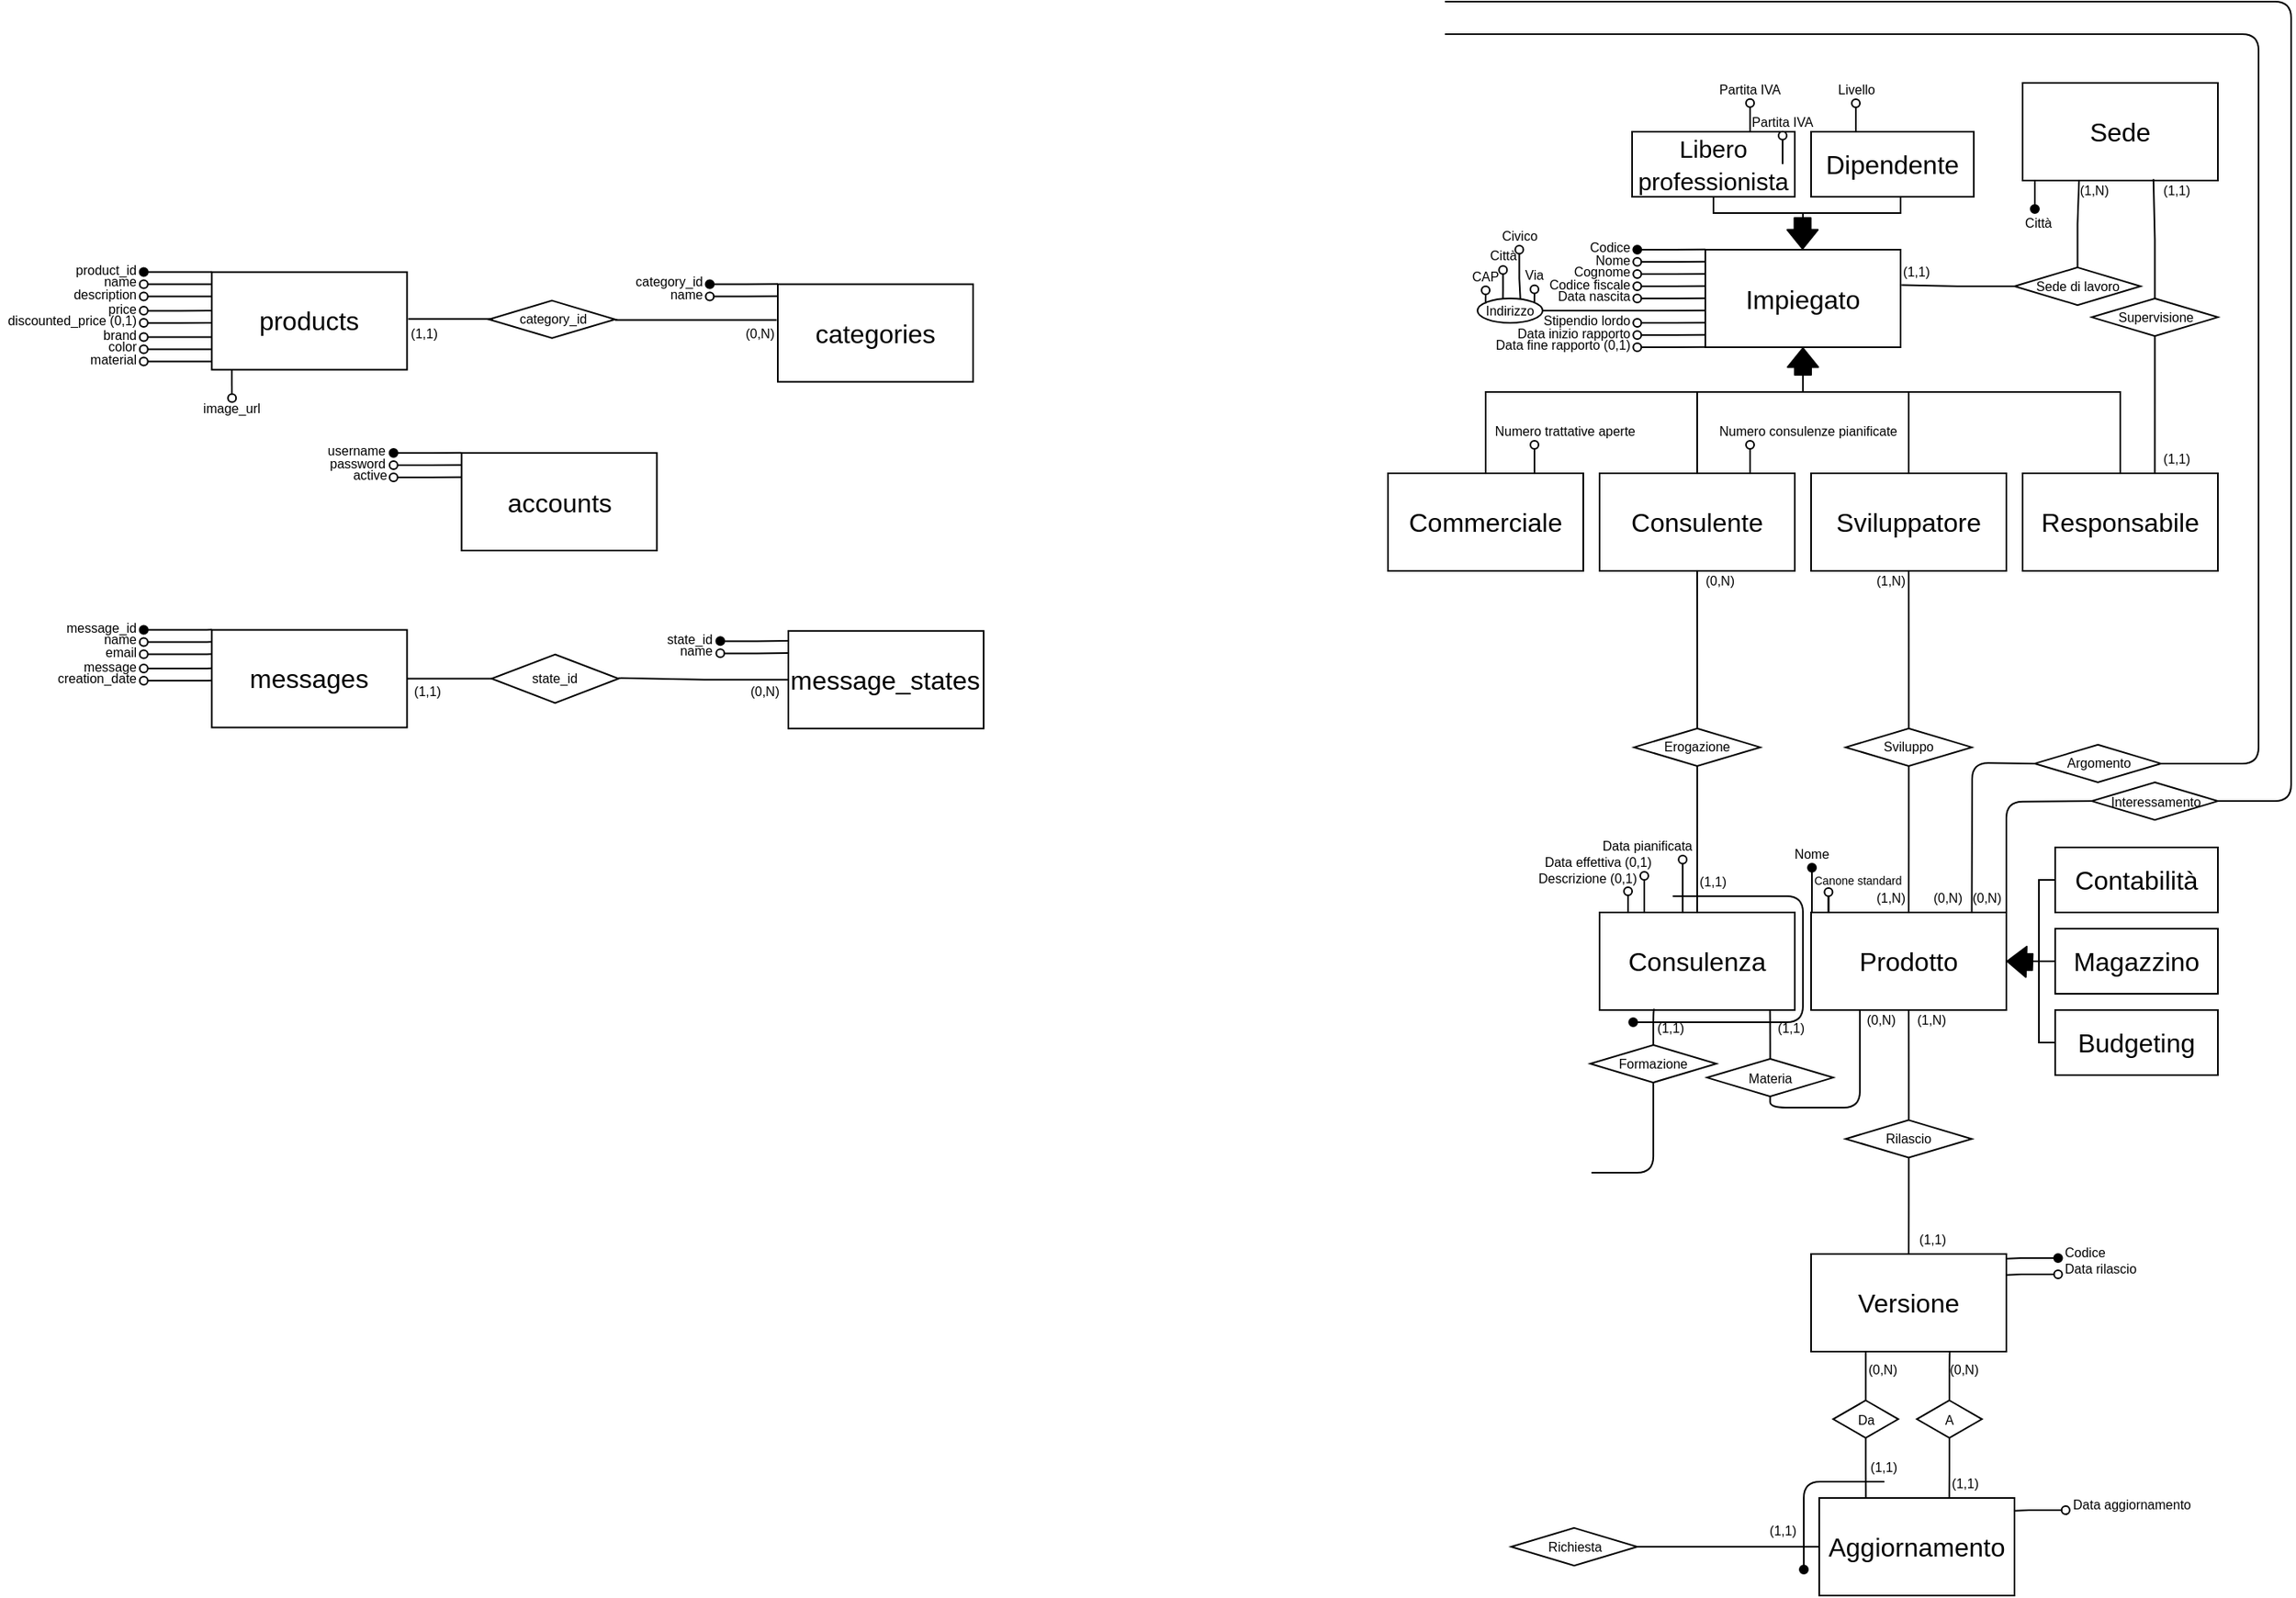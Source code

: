 <mxfile version="22.1.16" type="device">
  <diagram id="R2lEEEUBdFMjLlhIrx00" name="Page-1">
    <mxGraphModel dx="775" dy="424" grid="1" gridSize="10" guides="1" tooltips="1" connect="1" arrows="1" fold="1" page="1" pageScale="1" pageWidth="3300" pageHeight="4681" math="0" shadow="0" extFonts="Permanent Marker^https://fonts.googleapis.com/css?family=Permanent+Marker">
      <root>
        <mxCell id="0" />
        <mxCell id="1" parent="0" />
        <mxCell id="oi-J7NC_e-j-eJ_lcssu-4" value="Prodotto" style="rounded=0;whiteSpace=wrap;html=1;fontSize=16;strokeWidth=1;fontStyle=0;fontFamily=Arial;" parent="1" vertex="1">
          <mxGeometry x="1345" y="590" width="120" height="60" as="geometry" />
        </mxCell>
        <mxCell id="b5X4EiwwMwYe8SFA5KDC-91" style="edgeStyle=orthogonalEdgeStyle;rounded=0;orthogonalLoop=1;jettySize=auto;html=1;fontFamily=Arial;fontSize=8;endArrow=none;endFill=0;strokeWidth=1;fillColor=#000000;" parent="1" source="oi-J7NC_e-j-eJ_lcssu-5" edge="1">
          <mxGeometry relative="1" as="geometry">
            <mxPoint x="1340" y="240" as="targetPoint" />
            <Array as="points">
              <mxPoint x="1145" y="270" />
              <mxPoint x="1340" y="270" />
            </Array>
          </mxGeometry>
        </mxCell>
        <mxCell id="oi-J7NC_e-j-eJ_lcssu-5" value="&lt;font style=&quot;font-size: 16px&quot;&gt;Commerciale&lt;/font&gt;" style="rounded=0;whiteSpace=wrap;html=1;fontSize=16;strokeWidth=1;fontStyle=0;fontFamily=Arial;" parent="1" vertex="1">
          <mxGeometry x="1085" y="320" width="120" height="60" as="geometry" />
        </mxCell>
        <mxCell id="b5X4EiwwMwYe8SFA5KDC-92" style="edgeStyle=orthogonalEdgeStyle;rounded=0;orthogonalLoop=1;jettySize=auto;html=1;entryX=0.5;entryY=1;entryDx=0;entryDy=0;fontFamily=Arial;fontSize=8;endArrow=none;endFill=0;strokeWidth=1;fillColor=#000000;" parent="1" source="oi-J7NC_e-j-eJ_lcssu-6" target="oi-J7NC_e-j-eJ_lcssu-9" edge="1">
          <mxGeometry relative="1" as="geometry">
            <Array as="points">
              <mxPoint x="1275" y="270" />
              <mxPoint x="1340" y="270" />
            </Array>
          </mxGeometry>
        </mxCell>
        <mxCell id="oi-J7NC_e-j-eJ_lcssu-6" value="&lt;font style=&quot;font-size: 16px&quot;&gt;Consulente&lt;/font&gt;" style="rounded=0;whiteSpace=wrap;html=1;fontSize=16;strokeWidth=1;fontStyle=0;fontFamily=Arial;" parent="1" vertex="1">
          <mxGeometry x="1215" y="320" width="120" height="60" as="geometry" />
        </mxCell>
        <mxCell id="b5X4EiwwMwYe8SFA5KDC-93" style="edgeStyle=orthogonalEdgeStyle;rounded=0;orthogonalLoop=1;jettySize=auto;html=1;entryX=0.5;entryY=1;entryDx=0;entryDy=0;fontFamily=Arial;fontSize=8;endArrow=none;endFill=0;strokeWidth=1;fillColor=#000000;" parent="1" source="oi-J7NC_e-j-eJ_lcssu-7" target="oi-J7NC_e-j-eJ_lcssu-9" edge="1">
          <mxGeometry relative="1" as="geometry">
            <Array as="points">
              <mxPoint x="1405" y="270" />
              <mxPoint x="1340" y="270" />
            </Array>
          </mxGeometry>
        </mxCell>
        <mxCell id="oi-J7NC_e-j-eJ_lcssu-7" value="&lt;font style=&quot;font-size: 16px&quot;&gt;Sviluppatore&lt;/font&gt;" style="rounded=0;whiteSpace=wrap;html=1;fontSize=16;strokeWidth=1;fontStyle=0;fontFamily=Arial;" parent="1" vertex="1">
          <mxGeometry x="1345" y="320" width="120" height="60" as="geometry" />
        </mxCell>
        <mxCell id="b5X4EiwwMwYe8SFA5KDC-94" style="edgeStyle=orthogonalEdgeStyle;rounded=0;orthogonalLoop=1;jettySize=auto;html=1;entryX=0.5;entryY=1;entryDx=0;entryDy=0;fontFamily=Arial;fontSize=8;endArrow=none;endFill=0;strokeWidth=1;fillColor=#000000;" parent="1" source="oi-J7NC_e-j-eJ_lcssu-8" target="oi-J7NC_e-j-eJ_lcssu-9" edge="1">
          <mxGeometry relative="1" as="geometry">
            <Array as="points">
              <mxPoint x="1535" y="270" />
              <mxPoint x="1340" y="270" />
            </Array>
          </mxGeometry>
        </mxCell>
        <mxCell id="oi-J7NC_e-j-eJ_lcssu-8" value="&lt;font style=&quot;font-size: 16px&quot;&gt;Responsabile&lt;/font&gt;" style="rounded=0;whiteSpace=wrap;html=1;fontSize=16;strokeWidth=1;fontStyle=0;fontFamily=Arial;" parent="1" vertex="1">
          <mxGeometry x="1475" y="320" width="120" height="60" as="geometry" />
        </mxCell>
        <mxCell id="oi-J7NC_e-j-eJ_lcssu-9" value="Impiegato" style="rounded=0;whiteSpace=wrap;html=1;fontSize=16;strokeWidth=1;fontStyle=0;fontFamily=Arial;" parent="1" vertex="1">
          <mxGeometry x="1280" y="182.5" width="120" height="60" as="geometry" />
        </mxCell>
        <mxCell id="b5X4EiwwMwYe8SFA5KDC-89" style="edgeStyle=orthogonalEdgeStyle;rounded=0;orthogonalLoop=1;jettySize=auto;html=1;exitX=0.5;exitY=1;exitDx=0;exitDy=0;fontFamily=Arial;fontSize=8;endArrow=none;endFill=0;strokeWidth=1;fillColor=#000000;" parent="1" source="oi-J7NC_e-j-eJ_lcssu-10" edge="1">
          <mxGeometry relative="1" as="geometry">
            <mxPoint x="1340" y="180" as="targetPoint" />
            <Array as="points">
              <mxPoint x="1285" y="160" />
            </Array>
          </mxGeometry>
        </mxCell>
        <mxCell id="oi-J7NC_e-j-eJ_lcssu-10" value="&lt;font style=&quot;font-size: 15px&quot;&gt;Libero &lt;br&gt;professionista&lt;/font&gt;" style="rounded=0;whiteSpace=wrap;html=1;fontSize=16;strokeWidth=1;fontStyle=0;fontFamily=Arial;" parent="1" vertex="1">
          <mxGeometry x="1235" y="110" width="100" height="40" as="geometry" />
        </mxCell>
        <mxCell id="oi-J7NC_e-j-eJ_lcssu-11" value="Sede" style="rounded=0;whiteSpace=wrap;html=1;fontSize=16;strokeWidth=1;fontStyle=0;fontFamily=Arial;" parent="1" vertex="1">
          <mxGeometry x="1475" y="80" width="120" height="60" as="geometry" />
        </mxCell>
        <mxCell id="oi-J7NC_e-j-eJ_lcssu-12" value="Versione" style="rounded=0;whiteSpace=wrap;html=1;fontSize=16;strokeWidth=1;fontStyle=0;fontFamily=Arial;" parent="1" vertex="1">
          <mxGeometry x="1345" y="800" width="120" height="60" as="geometry" />
        </mxCell>
        <mxCell id="oi-J7NC_e-j-eJ_lcssu-13" value="Aggiornamento" style="rounded=0;whiteSpace=wrap;html=1;fontSize=16;strokeWidth=1;fontStyle=0;fontFamily=Arial;" parent="1" vertex="1">
          <mxGeometry x="1350" y="950" width="120" height="60" as="geometry" />
        </mxCell>
        <mxCell id="b5X4EiwwMwYe8SFA5KDC-90" style="edgeStyle=orthogonalEdgeStyle;rounded=0;orthogonalLoop=1;jettySize=auto;html=1;fontFamily=Arial;fontSize=8;endArrow=none;endFill=0;strokeWidth=1;fillColor=#000000;" parent="1" source="oi-J7NC_e-j-eJ_lcssu-19" edge="1">
          <mxGeometry relative="1" as="geometry">
            <mxPoint x="1340" y="160" as="targetPoint" />
            <Array as="points">
              <mxPoint x="1400" y="160" />
            </Array>
          </mxGeometry>
        </mxCell>
        <mxCell id="oi-J7NC_e-j-eJ_lcssu-19" value="Dipendente" style="rounded=0;whiteSpace=wrap;html=1;fontSize=16;strokeWidth=1;fontStyle=0;fontFamily=Arial;" parent="1" vertex="1">
          <mxGeometry x="1345" y="110" width="100" height="40" as="geometry" />
        </mxCell>
        <mxCell id="_fapoDE7ZvtlARoi-Pqi-3" value="Consulenza" style="rounded=0;whiteSpace=wrap;html=1;fontSize=16;strokeWidth=1;fontStyle=0;fontFamily=Arial;" parent="1" vertex="1">
          <mxGeometry x="1215" y="590" width="120" height="60" as="geometry" />
        </mxCell>
        <mxCell id="b5X4EiwwMwYe8SFA5KDC-152" style="edgeStyle=orthogonalEdgeStyle;rounded=0;orthogonalLoop=1;jettySize=auto;html=1;fontFamily=Arial;fontSize=8;endArrow=none;endFill=0;strokeWidth=1;fillColor=#000000;" parent="1" source="_fapoDE7ZvtlARoi-Pqi-4" target="oi-J7NC_e-j-eJ_lcssu-4" edge="1">
          <mxGeometry relative="1" as="geometry">
            <Array as="points">
              <mxPoint x="1485" y="570" />
              <mxPoint x="1485" y="620" />
            </Array>
          </mxGeometry>
        </mxCell>
        <mxCell id="_fapoDE7ZvtlARoi-Pqi-4" value="Contabilità" style="rounded=0;html=1;fontSize=16;labelBorderColor=none;whiteSpace=wrap;spacing=1;glass=0;strokeWidth=1;fontStyle=0;fontFamily=Arial;" parent="1" vertex="1">
          <mxGeometry x="1495" y="550" width="100" height="40" as="geometry" />
        </mxCell>
        <mxCell id="b5X4EiwwMwYe8SFA5KDC-153" style="edgeStyle=orthogonalEdgeStyle;rounded=0;orthogonalLoop=1;jettySize=auto;html=1;entryX=1;entryY=0.5;entryDx=0;entryDy=0;fontFamily=Arial;fontSize=8;endArrow=none;endFill=0;strokeWidth=1;fillColor=#000000;" parent="1" source="_fapoDE7ZvtlARoi-Pqi-5" target="oi-J7NC_e-j-eJ_lcssu-4" edge="1">
          <mxGeometry relative="1" as="geometry" />
        </mxCell>
        <mxCell id="_fapoDE7ZvtlARoi-Pqi-5" value="Magazzino" style="rounded=0;whiteSpace=wrap;html=1;fontSize=16;strokeWidth=1;fontStyle=0;fontFamily=Arial;" parent="1" vertex="1">
          <mxGeometry x="1495" y="600" width="100" height="40" as="geometry" />
        </mxCell>
        <mxCell id="b5X4EiwwMwYe8SFA5KDC-154" style="edgeStyle=orthogonalEdgeStyle;rounded=0;orthogonalLoop=1;jettySize=auto;html=1;entryX=1;entryY=0.5;entryDx=0;entryDy=0;fontFamily=Arial;fontSize=8;endArrow=none;endFill=0;strokeWidth=1;fillColor=#000000;" parent="1" source="_fapoDE7ZvtlARoi-Pqi-6" target="oi-J7NC_e-j-eJ_lcssu-4" edge="1">
          <mxGeometry relative="1" as="geometry">
            <Array as="points">
              <mxPoint x="1485" y="670" />
              <mxPoint x="1485" y="620" />
            </Array>
          </mxGeometry>
        </mxCell>
        <mxCell id="_fapoDE7ZvtlARoi-Pqi-6" value="Budgeting" style="rounded=0;whiteSpace=wrap;html=1;fontSize=16;strokeWidth=1;fontStyle=0;fontFamily=Arial;" parent="1" vertex="1">
          <mxGeometry x="1495" y="650" width="100" height="40" as="geometry" />
        </mxCell>
        <mxCell id="b5X4EiwwMwYe8SFA5KDC-35" value="&lt;font style=&quot;font-size: 8px&quot;&gt;Codice&lt;/font&gt;" style="text;html=1;strokeColor=none;fillColor=none;align=right;verticalAlign=middle;whiteSpace=wrap;rounded=0;fontFamily=Arial;" parent="1" vertex="1">
          <mxGeometry x="1205.68" y="175" width="30" height="10" as="geometry" />
        </mxCell>
        <mxCell id="b5X4EiwwMwYe8SFA5KDC-36" style="edgeStyle=orthogonalEdgeStyle;rounded=0;orthogonalLoop=1;jettySize=auto;html=1;entryX=-0.004;entryY=0.03;entryDx=0;entryDy=0;entryPerimeter=0;fontFamily=Arial;endArrow=none;endFill=0;strokeWidth=1;" parent="1" source="b5X4EiwwMwYe8SFA5KDC-37" edge="1">
          <mxGeometry relative="1" as="geometry">
            <mxPoint x="1280" y="182.4" as="targetPoint" />
          </mxGeometry>
        </mxCell>
        <mxCell id="b5X4EiwwMwYe8SFA5KDC-37" value="" style="ellipse;whiteSpace=wrap;html=1;aspect=fixed;fontFamily=Arial;strokeWidth=1;fillColor=#000000;" parent="1" vertex="1">
          <mxGeometry x="1235.68" y="180" width="5" height="5" as="geometry" />
        </mxCell>
        <mxCell id="b5X4EiwwMwYe8SFA5KDC-41" value="&lt;span style=&quot;font-size: 8px&quot;&gt;Nome&lt;/span&gt;" style="text;html=1;strokeColor=none;fillColor=none;align=right;verticalAlign=middle;whiteSpace=wrap;rounded=0;fontFamily=Arial;" parent="1" vertex="1">
          <mxGeometry x="1205.68" y="182.5" width="30" height="10" as="geometry" />
        </mxCell>
        <mxCell id="b5X4EiwwMwYe8SFA5KDC-42" style="edgeStyle=orthogonalEdgeStyle;rounded=0;orthogonalLoop=1;jettySize=auto;html=1;entryX=-0.004;entryY=0.03;entryDx=0;entryDy=0;entryPerimeter=0;fontFamily=Arial;endArrow=none;endFill=0;strokeWidth=1;" parent="1" source="b5X4EiwwMwYe8SFA5KDC-43" edge="1">
          <mxGeometry relative="1" as="geometry">
            <mxPoint x="1280" y="189.9" as="targetPoint" />
          </mxGeometry>
        </mxCell>
        <mxCell id="b5X4EiwwMwYe8SFA5KDC-43" value="" style="ellipse;whiteSpace=wrap;html=1;aspect=fixed;fontFamily=Arial;strokeWidth=1;fillColor=#FFFFFF;" parent="1" vertex="1">
          <mxGeometry x="1235.68" y="187.5" width="5" height="5" as="geometry" />
        </mxCell>
        <mxCell id="b5X4EiwwMwYe8SFA5KDC-44" value="&lt;font style=&quot;font-size: 8px&quot;&gt;Cognome&lt;/font&gt;" style="text;html=1;strokeColor=none;fillColor=none;align=right;verticalAlign=middle;whiteSpace=wrap;rounded=0;fontFamily=Arial;" parent="1" vertex="1">
          <mxGeometry x="1200" y="190" width="35.68" height="10" as="geometry" />
        </mxCell>
        <mxCell id="b5X4EiwwMwYe8SFA5KDC-45" style="edgeStyle=orthogonalEdgeStyle;rounded=0;orthogonalLoop=1;jettySize=auto;html=1;entryX=-0.004;entryY=0.03;entryDx=0;entryDy=0;entryPerimeter=0;fontFamily=Arial;endArrow=none;endFill=0;strokeWidth=1;" parent="1" source="b5X4EiwwMwYe8SFA5KDC-46" edge="1">
          <mxGeometry relative="1" as="geometry">
            <mxPoint x="1280" y="197.4" as="targetPoint" />
          </mxGeometry>
        </mxCell>
        <mxCell id="b5X4EiwwMwYe8SFA5KDC-46" value="" style="ellipse;whiteSpace=wrap;html=1;aspect=fixed;fontFamily=Arial;strokeWidth=1;fillColor=#FFFFFF;" parent="1" vertex="1">
          <mxGeometry x="1235.68" y="195" width="5" height="5" as="geometry" />
        </mxCell>
        <mxCell id="b5X4EiwwMwYe8SFA5KDC-47" value="&lt;font style=&quot;font-size: 8px&quot;&gt;Codice fiscale&lt;/font&gt;" style="text;html=1;strokeColor=none;fillColor=none;align=right;verticalAlign=middle;whiteSpace=wrap;rounded=0;fontFamily=Arial;" parent="1" vertex="1">
          <mxGeometry x="1180" y="197.5" width="55.68" height="10" as="geometry" />
        </mxCell>
        <mxCell id="b5X4EiwwMwYe8SFA5KDC-48" style="edgeStyle=orthogonalEdgeStyle;rounded=0;orthogonalLoop=1;jettySize=auto;html=1;entryX=-0.004;entryY=0.03;entryDx=0;entryDy=0;entryPerimeter=0;fontFamily=Arial;endArrow=none;endFill=0;strokeWidth=1;" parent="1" source="b5X4EiwwMwYe8SFA5KDC-49" edge="1">
          <mxGeometry relative="1" as="geometry">
            <mxPoint x="1280" y="204.9" as="targetPoint" />
          </mxGeometry>
        </mxCell>
        <mxCell id="b5X4EiwwMwYe8SFA5KDC-49" value="" style="ellipse;whiteSpace=wrap;html=1;aspect=fixed;fontFamily=Arial;strokeWidth=1;fillColor=#FFFFFF;" parent="1" vertex="1">
          <mxGeometry x="1235.68" y="202.5" width="5" height="5" as="geometry" />
        </mxCell>
        <mxCell id="b5X4EiwwMwYe8SFA5KDC-50" value="&lt;font style=&quot;font-size: 8px&quot;&gt;Data nascita&lt;/font&gt;" style="text;html=1;strokeColor=none;fillColor=none;align=right;verticalAlign=middle;whiteSpace=wrap;rounded=0;fontFamily=Arial;" parent="1" vertex="1">
          <mxGeometry x="1180" y="205" width="55.68" height="10" as="geometry" />
        </mxCell>
        <mxCell id="b5X4EiwwMwYe8SFA5KDC-51" style="edgeStyle=orthogonalEdgeStyle;rounded=0;orthogonalLoop=1;jettySize=auto;html=1;entryX=-0.004;entryY=0.03;entryDx=0;entryDy=0;entryPerimeter=0;fontFamily=Arial;endArrow=none;endFill=0;strokeWidth=1;" parent="1" source="b5X4EiwwMwYe8SFA5KDC-52" edge="1">
          <mxGeometry relative="1" as="geometry">
            <mxPoint x="1280" y="212.4" as="targetPoint" />
          </mxGeometry>
        </mxCell>
        <mxCell id="b5X4EiwwMwYe8SFA5KDC-52" value="" style="ellipse;whiteSpace=wrap;html=1;aspect=fixed;fontFamily=Arial;strokeWidth=1;fillColor=#FFFFFF;" parent="1" vertex="1">
          <mxGeometry x="1235.68" y="210" width="5" height="5" as="geometry" />
        </mxCell>
        <mxCell id="b5X4EiwwMwYe8SFA5KDC-54" style="edgeStyle=orthogonalEdgeStyle;rounded=0;orthogonalLoop=1;jettySize=auto;html=1;entryX=-0.004;entryY=0.03;entryDx=0;entryDy=0;entryPerimeter=0;fontFamily=Arial;endArrow=none;endFill=0;strokeWidth=1;exitX=1;exitY=0.5;exitDx=0;exitDy=0;" parent="1" source="b5X4EiwwMwYe8SFA5KDC-66" edge="1">
          <mxGeometry relative="1" as="geometry">
            <mxPoint x="1280" y="219.9" as="targetPoint" />
            <mxPoint x="1172.5" y="220" as="sourcePoint" />
            <Array as="points">
              <mxPoint x="1226" y="220.5" />
            </Array>
          </mxGeometry>
        </mxCell>
        <mxCell id="b5X4EiwwMwYe8SFA5KDC-56" value="&lt;font style=&quot;font-size: 8px&quot;&gt;Stipendio lordo&lt;/font&gt;" style="text;html=1;strokeColor=none;fillColor=none;align=right;verticalAlign=middle;whiteSpace=wrap;rounded=0;fontFamily=Arial;" parent="1" vertex="1">
          <mxGeometry x="1180" y="220" width="55.68" height="10" as="geometry" />
        </mxCell>
        <mxCell id="b5X4EiwwMwYe8SFA5KDC-57" style="edgeStyle=orthogonalEdgeStyle;rounded=0;orthogonalLoop=1;jettySize=auto;html=1;entryX=-0.004;entryY=0.03;entryDx=0;entryDy=0;entryPerimeter=0;fontFamily=Arial;endArrow=none;endFill=0;strokeWidth=1;" parent="1" source="b5X4EiwwMwYe8SFA5KDC-58" edge="1">
          <mxGeometry relative="1" as="geometry">
            <mxPoint x="1280" y="227.4" as="targetPoint" />
          </mxGeometry>
        </mxCell>
        <mxCell id="b5X4EiwwMwYe8SFA5KDC-58" value="" style="ellipse;whiteSpace=wrap;html=1;aspect=fixed;fontFamily=Arial;strokeWidth=1;fillColor=#FFFFFF;" parent="1" vertex="1">
          <mxGeometry x="1235.68" y="225" width="5" height="5" as="geometry" />
        </mxCell>
        <mxCell id="b5X4EiwwMwYe8SFA5KDC-59" value="&lt;font style=&quot;font-size: 8px&quot;&gt;Data inizio rapporto&lt;/font&gt;" style="text;html=1;strokeColor=none;fillColor=none;align=right;verticalAlign=middle;whiteSpace=wrap;rounded=0;fontFamily=Arial;" parent="1" vertex="1">
          <mxGeometry x="1160.68" y="227.5" width="75" height="10" as="geometry" />
        </mxCell>
        <mxCell id="b5X4EiwwMwYe8SFA5KDC-60" style="edgeStyle=orthogonalEdgeStyle;rounded=0;orthogonalLoop=1;jettySize=auto;html=1;entryX=-0.004;entryY=0.03;entryDx=0;entryDy=0;entryPerimeter=0;fontFamily=Arial;endArrow=none;endFill=0;strokeWidth=1;" parent="1" source="b5X4EiwwMwYe8SFA5KDC-61" edge="1">
          <mxGeometry relative="1" as="geometry">
            <mxPoint x="1280" y="234.9" as="targetPoint" />
          </mxGeometry>
        </mxCell>
        <mxCell id="b5X4EiwwMwYe8SFA5KDC-61" value="" style="ellipse;whiteSpace=wrap;html=1;aspect=fixed;fontFamily=Arial;strokeWidth=1;fillColor=#FFFFFF;" parent="1" vertex="1">
          <mxGeometry x="1235.68" y="232.5" width="5" height="5" as="geometry" />
        </mxCell>
        <mxCell id="b5X4EiwwMwYe8SFA5KDC-62" value="&lt;font style=&quot;font-size: 8px&quot;&gt;Data fine rapporto (0,1)&lt;/font&gt;" style="text;html=1;strokeColor=none;fillColor=none;align=right;verticalAlign=middle;whiteSpace=wrap;rounded=0;fontFamily=Arial;" parent="1" vertex="1">
          <mxGeometry x="1150" y="237.5" width="85.68" height="5" as="geometry" />
        </mxCell>
        <mxCell id="b5X4EiwwMwYe8SFA5KDC-63" style="edgeStyle=orthogonalEdgeStyle;rounded=0;orthogonalLoop=1;jettySize=auto;html=1;entryX=-0.004;entryY=0.03;entryDx=0;entryDy=0;entryPerimeter=0;fontFamily=Arial;endArrow=none;endFill=0;strokeWidth=1;" parent="1" source="b5X4EiwwMwYe8SFA5KDC-64" edge="1">
          <mxGeometry relative="1" as="geometry">
            <mxPoint x="1280" y="242.4" as="targetPoint" />
          </mxGeometry>
        </mxCell>
        <mxCell id="b5X4EiwwMwYe8SFA5KDC-64" value="" style="ellipse;whiteSpace=wrap;html=1;aspect=fixed;fontFamily=Arial;strokeWidth=1;fillColor=#FFFFFF;" parent="1" vertex="1">
          <mxGeometry x="1235.68" y="240" width="5" height="5" as="geometry" />
        </mxCell>
        <mxCell id="b5X4EiwwMwYe8SFA5KDC-66" value="Indirizzo" style="ellipse;whiteSpace=wrap;html=1;fontFamily=Arial;strokeWidth=1;fillColor=none;align=center;fontSize=8;" parent="1" vertex="1">
          <mxGeometry x="1140" y="212.5" width="40" height="15" as="geometry" />
        </mxCell>
        <mxCell id="b5X4EiwwMwYe8SFA5KDC-67" value="&lt;font style=&quot;font-size: 8px&quot;&gt;Via&lt;/font&gt;" style="text;html=1;strokeColor=none;fillColor=none;align=center;verticalAlign=middle;whiteSpace=wrap;rounded=0;fontFamily=Arial;" parent="1" vertex="1">
          <mxGeometry x="1170" y="194.4" width="10" height="5" as="geometry" />
        </mxCell>
        <mxCell id="b5X4EiwwMwYe8SFA5KDC-68" style="edgeStyle=orthogonalEdgeStyle;rounded=0;orthogonalLoop=1;jettySize=auto;html=1;entryX=0.749;entryY=0.04;entryDx=0;entryDy=0;fontFamily=Arial;endArrow=none;endFill=0;strokeWidth=1;exitX=0.5;exitY=1;exitDx=0;exitDy=0;entryPerimeter=0;" parent="1" source="b5X4EiwwMwYe8SFA5KDC-69" edge="1">
          <mxGeometry relative="1" as="geometry">
            <mxPoint x="1174.96" y="215.0" as="targetPoint" />
            <Array as="points">
              <mxPoint x="1175" y="209.4" />
              <mxPoint x="1175" y="209.4" />
            </Array>
          </mxGeometry>
        </mxCell>
        <mxCell id="b5X4EiwwMwYe8SFA5KDC-69" value="" style="ellipse;whiteSpace=wrap;html=1;aspect=fixed;fontFamily=Arial;strokeWidth=1;fillColor=#FFFFFF;" parent="1" vertex="1">
          <mxGeometry x="1172.5" y="204.4" width="5" height="5" as="geometry" />
        </mxCell>
        <mxCell id="b5X4EiwwMwYe8SFA5KDC-73" value="&lt;font style=&quot;font-size: 8px&quot;&gt;CAP&lt;/font&gt;" style="text;html=1;strokeColor=none;fillColor=none;align=center;verticalAlign=middle;whiteSpace=wrap;rounded=0;fontFamily=Arial;" parent="1" vertex="1">
          <mxGeometry x="1140" y="195" width="10" height="5" as="geometry" />
        </mxCell>
        <mxCell id="b5X4EiwwMwYe8SFA5KDC-74" style="edgeStyle=orthogonalEdgeStyle;rounded=0;orthogonalLoop=1;jettySize=auto;html=1;entryX=0.749;entryY=0.04;entryDx=0;entryDy=0;fontFamily=Arial;endArrow=none;endFill=0;strokeWidth=1;exitX=0.5;exitY=1;exitDx=0;exitDy=0;entryPerimeter=0;" parent="1" source="b5X4EiwwMwYe8SFA5KDC-75" edge="1">
          <mxGeometry relative="1" as="geometry">
            <mxPoint x="1144.96" y="215.6" as="targetPoint" />
            <Array as="points">
              <mxPoint x="1145" y="210" />
              <mxPoint x="1145" y="210" />
            </Array>
          </mxGeometry>
        </mxCell>
        <mxCell id="b5X4EiwwMwYe8SFA5KDC-75" value="" style="ellipse;whiteSpace=wrap;html=1;aspect=fixed;fontFamily=Arial;strokeWidth=1;fillColor=#FFFFFF;" parent="1" vertex="1">
          <mxGeometry x="1142.5" y="205" width="5" height="5" as="geometry" />
        </mxCell>
        <mxCell id="b5X4EiwwMwYe8SFA5KDC-76" value="&lt;font style=&quot;font-size: 8px&quot;&gt;Città&lt;/font&gt;" style="text;html=1;strokeColor=none;fillColor=none;align=center;verticalAlign=middle;whiteSpace=wrap;rounded=0;fontFamily=Arial;" parent="1" vertex="1">
          <mxGeometry x="1150.68" y="182.5" width="10" height="5" as="geometry" />
        </mxCell>
        <mxCell id="b5X4EiwwMwYe8SFA5KDC-77" style="edgeStyle=orthogonalEdgeStyle;rounded=0;orthogonalLoop=1;jettySize=auto;html=1;entryX=0.749;entryY=0.04;entryDx=0;entryDy=0;fontFamily=Arial;endArrow=none;endFill=0;strokeWidth=1;exitX=0.5;exitY=1;exitDx=0;exitDy=0;entryPerimeter=0;" parent="1" source="b5X4EiwwMwYe8SFA5KDC-78" edge="1">
          <mxGeometry relative="1" as="geometry">
            <mxPoint x="1155.64" y="212.5" as="targetPoint" />
            <Array as="points">
              <mxPoint x="1155.68" y="206.9" />
              <mxPoint x="1155.68" y="206.9" />
            </Array>
          </mxGeometry>
        </mxCell>
        <mxCell id="b5X4EiwwMwYe8SFA5KDC-78" value="" style="ellipse;whiteSpace=wrap;html=1;aspect=fixed;fontFamily=Arial;strokeWidth=1;fillColor=#FFFFFF;" parent="1" vertex="1">
          <mxGeometry x="1153.18" y="192.5" width="5" height="5" as="geometry" />
        </mxCell>
        <mxCell id="b5X4EiwwMwYe8SFA5KDC-79" value="&lt;font style=&quot;font-size: 8px&quot;&gt;Civico&lt;/font&gt;" style="text;html=1;strokeColor=none;fillColor=none;align=center;verticalAlign=middle;whiteSpace=wrap;rounded=0;fontFamily=Arial;" parent="1" vertex="1">
          <mxGeometry x="1160.68" y="170" width="10" height="5" as="geometry" />
        </mxCell>
        <mxCell id="b5X4EiwwMwYe8SFA5KDC-80" style="edgeStyle=orthogonalEdgeStyle;rounded=0;orthogonalLoop=1;jettySize=auto;html=1;entryX=0.749;entryY=0.04;entryDx=0;entryDy=0;fontFamily=Arial;endArrow=none;endFill=0;strokeWidth=1;exitX=0.5;exitY=1;exitDx=0;exitDy=0;entryPerimeter=0;" parent="1" source="b5X4EiwwMwYe8SFA5KDC-81" edge="1">
          <mxGeometry relative="1" as="geometry">
            <mxPoint x="1166.32" y="212.5" as="targetPoint" />
            <Array as="points">
              <mxPoint x="1166.18" y="200.5" />
            </Array>
          </mxGeometry>
        </mxCell>
        <mxCell id="b5X4EiwwMwYe8SFA5KDC-81" value="" style="ellipse;whiteSpace=wrap;html=1;aspect=fixed;fontFamily=Arial;strokeWidth=1;fillColor=#FFFFFF;" parent="1" vertex="1">
          <mxGeometry x="1163.18" y="180" width="5" height="5" as="geometry" />
        </mxCell>
        <mxCell id="b5X4EiwwMwYe8SFA5KDC-86" value="" style="shape=flexArrow;endArrow=classic;html=1;fontFamily=Arial;fontSize=8;strokeWidth=1;endWidth=7.785;endSize=3.58;fillColor=#000000;" parent="1" edge="1">
          <mxGeometry width="50" height="50" relative="1" as="geometry">
            <mxPoint x="1339.77" y="162.5" as="sourcePoint" />
            <mxPoint x="1339.77" y="182.5" as="targetPoint" />
          </mxGeometry>
        </mxCell>
        <mxCell id="b5X4EiwwMwYe8SFA5KDC-88" value="" style="shape=flexArrow;endArrow=classic;html=1;fontFamily=Arial;fontSize=8;strokeWidth=1;endWidth=7.785;endSize=3.58;fillColor=#000000;entryX=0.5;entryY=1;entryDx=0;entryDy=0;" parent="1" target="oi-J7NC_e-j-eJ_lcssu-9" edge="1">
          <mxGeometry width="50" height="50" relative="1" as="geometry">
            <mxPoint x="1340" y="260" as="sourcePoint" />
            <mxPoint x="1334.52" y="280" as="targetPoint" />
          </mxGeometry>
        </mxCell>
        <mxCell id="b5X4EiwwMwYe8SFA5KDC-95" value="&lt;font style=&quot;font-size: 8px&quot;&gt;Numero trattative aperte&lt;/font&gt;" style="text;html=1;strokeColor=none;fillColor=none;align=right;verticalAlign=middle;whiteSpace=wrap;rounded=0;fontFamily=Arial;" parent="1" vertex="1">
          <mxGeometry x="1147.5" y="290" width="90.68" height="5" as="geometry" />
        </mxCell>
        <mxCell id="b5X4EiwwMwYe8SFA5KDC-96" style="edgeStyle=orthogonalEdgeStyle;rounded=0;orthogonalLoop=1;jettySize=auto;html=1;fontFamily=Arial;endArrow=none;endFill=0;strokeWidth=1;" parent="1" source="b5X4EiwwMwYe8SFA5KDC-97" edge="1">
          <mxGeometry relative="1" as="geometry">
            <mxPoint x="1175" y="320" as="targetPoint" />
            <Array as="points">
              <mxPoint x="1175" y="305" />
              <mxPoint x="1175" y="305" />
            </Array>
          </mxGeometry>
        </mxCell>
        <mxCell id="b5X4EiwwMwYe8SFA5KDC-97" value="" style="ellipse;whiteSpace=wrap;html=1;aspect=fixed;fontFamily=Arial;strokeWidth=1;fillColor=#FFFFFF;" parent="1" vertex="1">
          <mxGeometry x="1172.5" y="300" width="5" height="5" as="geometry" />
        </mxCell>
        <mxCell id="b5X4EiwwMwYe8SFA5KDC-98" value="&lt;font style=&quot;font-size: 8px&quot;&gt;Numero consulenze pianificate&lt;/font&gt;" style="text;html=1;strokeColor=none;fillColor=none;align=right;verticalAlign=middle;whiteSpace=wrap;rounded=0;fontFamily=Arial;" parent="1" vertex="1">
          <mxGeometry x="1280" y="290" width="120" height="5" as="geometry" />
        </mxCell>
        <mxCell id="b5X4EiwwMwYe8SFA5KDC-99" style="edgeStyle=orthogonalEdgeStyle;rounded=0;orthogonalLoop=1;jettySize=auto;html=1;fontFamily=Arial;endArrow=none;endFill=0;strokeWidth=1;" parent="1" source="b5X4EiwwMwYe8SFA5KDC-100" edge="1">
          <mxGeometry relative="1" as="geometry">
            <mxPoint x="1307.5" y="320" as="targetPoint" />
            <Array as="points">
              <mxPoint x="1307.5" y="305" />
              <mxPoint x="1307.5" y="305" />
            </Array>
          </mxGeometry>
        </mxCell>
        <mxCell id="b5X4EiwwMwYe8SFA5KDC-100" value="" style="ellipse;whiteSpace=wrap;html=1;aspect=fixed;fontFamily=Arial;strokeWidth=1;fillColor=#FFFFFF;" parent="1" vertex="1">
          <mxGeometry x="1305" y="300" width="5" height="5" as="geometry" />
        </mxCell>
        <mxCell id="b5X4EiwwMwYe8SFA5KDC-101" value="&lt;span style=&quot;font-size: 8px&quot;&gt;Livello&lt;/span&gt;" style="text;html=1;strokeColor=none;fillColor=none;align=center;verticalAlign=middle;whiteSpace=wrap;rounded=0;fontFamily=Arial;" parent="1" vertex="1">
          <mxGeometry x="1358.58" y="80" width="27.84" height="5" as="geometry" />
        </mxCell>
        <mxCell id="b5X4EiwwMwYe8SFA5KDC-105" style="edgeStyle=orthogonalEdgeStyle;rounded=0;orthogonalLoop=1;jettySize=auto;html=1;entryX=0.275;entryY=0.002;entryDx=0;entryDy=0;entryPerimeter=0;fontFamily=Arial;fontSize=8;endArrow=none;endFill=0;strokeWidth=1;fillColor=#000000;" parent="1" source="b5X4EiwwMwYe8SFA5KDC-103" target="oi-J7NC_e-j-eJ_lcssu-19" edge="1">
          <mxGeometry relative="1" as="geometry">
            <Array as="points">
              <mxPoint x="1373" y="110" />
              <mxPoint x="1373" y="110" />
            </Array>
          </mxGeometry>
        </mxCell>
        <mxCell id="b5X4EiwwMwYe8SFA5KDC-103" value="" style="ellipse;whiteSpace=wrap;html=1;aspect=fixed;fontFamily=Arial;strokeWidth=1;fillColor=#FFFFFF;" parent="1" vertex="1">
          <mxGeometry x="1370" y="90" width="5" height="5" as="geometry" />
        </mxCell>
        <mxCell id="b5X4EiwwMwYe8SFA5KDC-108" value="&lt;span style=&quot;font-size: 8px&quot;&gt;Partita IVA&lt;/span&gt;" style="text;html=1;strokeColor=none;fillColor=none;align=center;verticalAlign=middle;whiteSpace=wrap;rounded=0;fontFamily=Arial;" parent="1" vertex="1">
          <mxGeometry x="1286.79" y="80" width="41.42" height="5" as="geometry" />
        </mxCell>
        <mxCell id="b5X4EiwwMwYe8SFA5KDC-109" style="edgeStyle=orthogonalEdgeStyle;rounded=0;orthogonalLoop=1;jettySize=auto;html=1;entryX=0.275;entryY=0.002;entryDx=0;entryDy=0;entryPerimeter=0;fontFamily=Arial;fontSize=8;endArrow=none;endFill=0;strokeWidth=1;fillColor=#000000;" parent="1" source="b5X4EiwwMwYe8SFA5KDC-110" edge="1">
          <mxGeometry relative="1" as="geometry">
            <mxPoint x="1307.5" y="110.0" as="targetPoint" />
            <Array as="points">
              <mxPoint x="1308" y="109.92" />
              <mxPoint x="1308" y="109.92" />
            </Array>
          </mxGeometry>
        </mxCell>
        <mxCell id="b5X4EiwwMwYe8SFA5KDC-110" value="" style="ellipse;whiteSpace=wrap;html=1;aspect=fixed;fontFamily=Arial;strokeWidth=1;fillColor=#FFFFFF;" parent="1" vertex="1">
          <mxGeometry x="1305" y="89.92" width="5" height="5" as="geometry" />
        </mxCell>
        <mxCell id="b5X4EiwwMwYe8SFA5KDC-115" style="edgeStyle=orthogonalEdgeStyle;rounded=0;orthogonalLoop=1;jettySize=auto;html=1;entryX=0.067;entryY=0.994;entryDx=0;entryDy=0;entryPerimeter=0;fontFamily=Arial;fontSize=8;endArrow=none;endFill=0;strokeWidth=1;fillColor=#000000;" parent="1" source="b5X4EiwwMwYe8SFA5KDC-113" target="oi-J7NC_e-j-eJ_lcssu-11" edge="1">
          <mxGeometry relative="1" as="geometry">
            <Array as="points">
              <mxPoint x="1482" y="140" />
              <mxPoint x="1483" y="140" />
            </Array>
          </mxGeometry>
        </mxCell>
        <mxCell id="b5X4EiwwMwYe8SFA5KDC-113" value="" style="ellipse;whiteSpace=wrap;html=1;aspect=fixed;fontFamily=Arial;strokeWidth=1;fillColor=#000000;" parent="1" vertex="1">
          <mxGeometry x="1480" y="155" width="5" height="5" as="geometry" />
        </mxCell>
        <mxCell id="b5X4EiwwMwYe8SFA5KDC-116" value="&lt;span style=&quot;font-size: 8px&quot;&gt;Città&lt;/span&gt;" style="text;html=1;strokeColor=none;fillColor=none;align=right;verticalAlign=middle;whiteSpace=wrap;rounded=0;fontFamily=Arial;" parent="1" vertex="1">
          <mxGeometry x="1465" y="160" width="30" height="10" as="geometry" />
        </mxCell>
        <mxCell id="b5X4EiwwMwYe8SFA5KDC-122" style="edgeStyle=orthogonalEdgeStyle;rounded=0;orthogonalLoop=1;jettySize=auto;html=1;entryX=0.289;entryY=0.995;entryDx=0;entryDy=0;entryPerimeter=0;fontFamily=Arial;fontSize=8;endArrow=none;endFill=0;strokeWidth=1;fillColor=#000000;" parent="1" source="b5X4EiwwMwYe8SFA5KDC-120" target="oi-J7NC_e-j-eJ_lcssu-11" edge="1">
          <mxGeometry relative="1" as="geometry" />
        </mxCell>
        <mxCell id="b5X4EiwwMwYe8SFA5KDC-123" style="edgeStyle=orthogonalEdgeStyle;rounded=0;orthogonalLoop=1;jettySize=auto;html=1;entryX=1.005;entryY=0.363;entryDx=0;entryDy=0;entryPerimeter=0;fontFamily=Arial;fontSize=8;endArrow=none;endFill=0;strokeWidth=1;fillColor=#000000;" parent="1" source="b5X4EiwwMwYe8SFA5KDC-120" target="oi-J7NC_e-j-eJ_lcssu-9" edge="1">
          <mxGeometry relative="1" as="geometry" />
        </mxCell>
        <mxCell id="b5X4EiwwMwYe8SFA5KDC-120" value="&lt;font style=&quot;font-size: 8px&quot;&gt;Sede di lavoro&lt;/font&gt;" style="shape=rhombus;perimeter=rhombusPerimeter;whiteSpace=wrap;html=1;align=center;fontFamily=Arial;fontSize=8;strokeWidth=1;fillColor=none;" parent="1" vertex="1">
          <mxGeometry x="1470" y="193.45" width="77.5" height="23.1" as="geometry" />
        </mxCell>
        <mxCell id="b5X4EiwwMwYe8SFA5KDC-125" style="edgeStyle=orthogonalEdgeStyle;rounded=0;orthogonalLoop=1;jettySize=auto;html=1;entryX=0.677;entryY=0;entryDx=0;entryDy=0;entryPerimeter=0;fontFamily=Arial;fontSize=8;endArrow=none;endFill=0;strokeWidth=1;fillColor=#000000;" parent="1" source="b5X4EiwwMwYe8SFA5KDC-121" target="oi-J7NC_e-j-eJ_lcssu-8" edge="1">
          <mxGeometry relative="1" as="geometry" />
        </mxCell>
        <mxCell id="b5X4EiwwMwYe8SFA5KDC-127" style="edgeStyle=orthogonalEdgeStyle;rounded=0;orthogonalLoop=1;jettySize=auto;html=1;entryX=0.67;entryY=0.986;entryDx=0;entryDy=0;entryPerimeter=0;fontFamily=Arial;fontSize=8;endArrow=none;endFill=0;strokeWidth=1;fillColor=#000000;" parent="1" source="b5X4EiwwMwYe8SFA5KDC-121" target="oi-J7NC_e-j-eJ_lcssu-11" edge="1">
          <mxGeometry relative="1" as="geometry" />
        </mxCell>
        <mxCell id="b5X4EiwwMwYe8SFA5KDC-121" value="&lt;font style=&quot;font-size: 8px&quot;&gt;Supervisione&lt;/font&gt;" style="shape=rhombus;perimeter=rhombusPerimeter;whiteSpace=wrap;html=1;align=center;fontFamily=Arial;fontSize=8;strokeWidth=1;fillColor=none;" parent="1" vertex="1">
          <mxGeometry x="1517.5" y="212.5" width="77.5" height="23.1" as="geometry" />
        </mxCell>
        <mxCell id="b5X4EiwwMwYe8SFA5KDC-128" value="&lt;span style=&quot;font-size: 8px&quot;&gt;(1,1)&lt;/span&gt;" style="text;html=1;strokeColor=none;fillColor=none;align=right;verticalAlign=middle;whiteSpace=wrap;rounded=0;fontFamily=Arial;" parent="1" vertex="1">
          <mxGeometry x="1400" y="190" width="20" height="10" as="geometry" />
        </mxCell>
        <mxCell id="b5X4EiwwMwYe8SFA5KDC-130" value="&lt;span style=&quot;font-size: 8px&quot;&gt;(1,N)&lt;/span&gt;" style="text;html=1;strokeColor=none;fillColor=none;align=right;verticalAlign=middle;whiteSpace=wrap;rounded=0;fontFamily=Arial;" parent="1" vertex="1">
          <mxGeometry x="1510" y="145" width="20" as="geometry" />
        </mxCell>
        <mxCell id="b5X4EiwwMwYe8SFA5KDC-131" value="&lt;span style=&quot;font-size: 8px&quot;&gt;(1,1)&lt;/span&gt;" style="text;html=1;strokeColor=none;fillColor=none;align=right;verticalAlign=middle;whiteSpace=wrap;rounded=0;fontFamily=Arial;" parent="1" vertex="1">
          <mxGeometry x="1560" y="140" width="20" height="10" as="geometry" />
        </mxCell>
        <mxCell id="b5X4EiwwMwYe8SFA5KDC-134" value="&lt;span style=&quot;font-size: 8px&quot;&gt;(1,1)&lt;/span&gt;" style="text;html=1;strokeColor=none;fillColor=none;align=right;verticalAlign=middle;whiteSpace=wrap;rounded=0;fontFamily=Arial;" parent="1" vertex="1">
          <mxGeometry x="1560" y="305" width="20" height="10" as="geometry" />
        </mxCell>
        <mxCell id="b5X4EiwwMwYe8SFA5KDC-143" style="edgeStyle=orthogonalEdgeStyle;rounded=0;orthogonalLoop=1;jettySize=auto;html=1;entryX=0.5;entryY=0;entryDx=0;entryDy=0;fontFamily=Arial;fontSize=8;endArrow=none;endFill=0;strokeWidth=1;fillColor=#000000;" parent="1" source="b5X4EiwwMwYe8SFA5KDC-136" target="oi-J7NC_e-j-eJ_lcssu-4" edge="1">
          <mxGeometry relative="1" as="geometry">
            <Array as="points">
              <mxPoint x="1406" y="545" />
              <mxPoint x="1405" y="545" />
            </Array>
          </mxGeometry>
        </mxCell>
        <mxCell id="b5X4EiwwMwYe8SFA5KDC-144" style="edgeStyle=orthogonalEdgeStyle;rounded=0;orthogonalLoop=1;jettySize=auto;html=1;entryX=0.5;entryY=1;entryDx=0;entryDy=0;fontFamily=Arial;fontSize=8;endArrow=none;endFill=0;strokeWidth=1;fillColor=#000000;" parent="1" source="b5X4EiwwMwYe8SFA5KDC-136" target="oi-J7NC_e-j-eJ_lcssu-7" edge="1">
          <mxGeometry relative="1" as="geometry" />
        </mxCell>
        <mxCell id="b5X4EiwwMwYe8SFA5KDC-136" value="&lt;font style=&quot;font-size: 8px&quot;&gt;Sviluppo&lt;/font&gt;" style="shape=rhombus;perimeter=rhombusPerimeter;whiteSpace=wrap;html=1;align=center;fontFamily=Arial;fontSize=8;strokeWidth=1;fillColor=none;" parent="1" vertex="1">
          <mxGeometry x="1366.25" y="476.9" width="77.5" height="23.1" as="geometry" />
        </mxCell>
        <mxCell id="b5X4EiwwMwYe8SFA5KDC-137" value="" style="endArrow=none;html=1;fontFamily=Arial;fontSize=8;strokeWidth=1;fillColor=#000000;exitX=1;exitY=0;exitDx=0;exitDy=0;entryX=0;entryY=0.5;entryDx=0;entryDy=0;" parent="1" source="oi-J7NC_e-j-eJ_lcssu-4" target="b5X4EiwwMwYe8SFA5KDC-248" edge="1">
          <mxGeometry width="50" height="50" relative="1" as="geometry">
            <mxPoint x="1490" y="460" as="sourcePoint" />
            <mxPoint x="1590" y="530" as="targetPoint" />
            <Array as="points">
              <mxPoint x="1465" y="522" />
            </Array>
          </mxGeometry>
        </mxCell>
        <mxCell id="b5X4EiwwMwYe8SFA5KDC-142" value="" style="endArrow=none;html=1;fontFamily=Arial;fontSize=8;strokeWidth=1;fillColor=#000000;entryX=0;entryY=0.5;entryDx=0;entryDy=0;" parent="1" target="b5X4EiwwMwYe8SFA5KDC-246" edge="1">
          <mxGeometry width="50" height="50" relative="1" as="geometry">
            <mxPoint x="1443.75" y="590" as="sourcePoint" />
            <mxPoint x="1560" y="500" as="targetPoint" />
            <Array as="points">
              <mxPoint x="1444" y="498" />
            </Array>
          </mxGeometry>
        </mxCell>
        <mxCell id="b5X4EiwwMwYe8SFA5KDC-146" value="&lt;span style=&quot;font-size: 8px&quot;&gt;(1,N)&lt;/span&gt;" style="text;html=1;strokeColor=none;fillColor=none;align=right;verticalAlign=middle;whiteSpace=wrap;rounded=0;fontFamily=Arial;" parent="1" vertex="1">
          <mxGeometry x="1385" y="385" width="20" as="geometry" />
        </mxCell>
        <mxCell id="b5X4EiwwMwYe8SFA5KDC-147" value="&lt;span style=&quot;font-size: 8px&quot;&gt;(1,N)&lt;/span&gt;" style="text;html=1;strokeColor=none;fillColor=none;align=right;verticalAlign=middle;whiteSpace=wrap;rounded=0;fontFamily=Arial;" parent="1" vertex="1">
          <mxGeometry x="1385" y="580" width="20" as="geometry" />
        </mxCell>
        <mxCell id="b5X4EiwwMwYe8SFA5KDC-149" value="&lt;span style=&quot;font-size: 8px&quot;&gt;(0,N)&lt;/span&gt;" style="text;html=1;strokeColor=none;fillColor=none;align=right;verticalAlign=middle;whiteSpace=wrap;rounded=0;fontFamily=Arial;" parent="1" vertex="1">
          <mxGeometry x="1443.75" y="575" width="20" height="10" as="geometry" />
        </mxCell>
        <mxCell id="b5X4EiwwMwYe8SFA5KDC-150" value="&lt;span style=&quot;font-size: 8px&quot;&gt;(0,N)&lt;/span&gt;" style="text;html=1;strokeColor=none;fillColor=none;align=right;verticalAlign=middle;whiteSpace=wrap;rounded=0;fontFamily=Arial;" parent="1" vertex="1">
          <mxGeometry x="1420" y="575" width="20" height="10" as="geometry" />
        </mxCell>
        <mxCell id="b5X4EiwwMwYe8SFA5KDC-151" value="" style="shape=flexArrow;endArrow=classic;html=1;fontFamily=Arial;fontSize=8;strokeWidth=1;endWidth=7.785;endSize=3.58;fillColor=#000000;entryX=0.5;entryY=1;entryDx=0;entryDy=0;" parent="1" edge="1">
          <mxGeometry width="50" height="50" relative="1" as="geometry">
            <mxPoint x="1481.54" y="620.5" as="sourcePoint" />
            <mxPoint x="1465" y="620" as="targetPoint" />
          </mxGeometry>
        </mxCell>
        <mxCell id="b5X4EiwwMwYe8SFA5KDC-156" value="&lt;span style=&quot;font-size: 8px&quot;&gt;Nome&lt;/span&gt;" style="text;html=1;strokeColor=none;fillColor=none;align=center;verticalAlign=middle;whiteSpace=wrap;rounded=0;fontFamily=Arial;" parent="1" vertex="1">
          <mxGeometry x="1324.83" y="550" width="41.42" height="5" as="geometry" />
        </mxCell>
        <mxCell id="b5X4EiwwMwYe8SFA5KDC-157" style="edgeStyle=orthogonalEdgeStyle;rounded=0;orthogonalLoop=1;jettySize=auto;html=1;entryX=0.275;entryY=0.002;entryDx=0;entryDy=0;entryPerimeter=0;fontFamily=Arial;fontSize=8;endArrow=none;endFill=0;strokeWidth=1;fillColor=#000000;" parent="1" source="b5X4EiwwMwYe8SFA5KDC-158" edge="1">
          <mxGeometry relative="1" as="geometry">
            <mxPoint x="1345.54" y="590" as="targetPoint" />
            <Array as="points">
              <mxPoint x="1346.04" y="589.92" />
              <mxPoint x="1346.04" y="589.92" />
            </Array>
          </mxGeometry>
        </mxCell>
        <mxCell id="b5X4EiwwMwYe8SFA5KDC-158" value="" style="ellipse;whiteSpace=wrap;html=1;aspect=fixed;fontFamily=Arial;strokeWidth=1;fillColor=#000000;" parent="1" vertex="1">
          <mxGeometry x="1343.04" y="560" width="5" height="5" as="geometry" />
        </mxCell>
        <mxCell id="b5X4EiwwMwYe8SFA5KDC-168" value="&lt;font style=&quot;font-size: 7px&quot;&gt;Canone standard&lt;/font&gt;" style="text;html=1;strokeColor=none;fillColor=none;align=left;verticalAlign=middle;whiteSpace=wrap;rounded=0;fontFamily=Arial;fontSize=8;" parent="1" vertex="1">
          <mxGeometry x="1345" y="567.5" width="75" height="5" as="geometry" />
        </mxCell>
        <mxCell id="b5X4EiwwMwYe8SFA5KDC-171" style="edgeStyle=orthogonalEdgeStyle;rounded=0;orthogonalLoop=1;jettySize=auto;html=1;exitX=0.5;exitY=0;exitDx=0;exitDy=0;fontFamily=Arial;fontSize=8;endArrow=none;endFill=0;strokeWidth=1;fillColor=#000000;" parent="1" source="b5X4EiwwMwYe8SFA5KDC-170" edge="1">
          <mxGeometry relative="1" as="geometry">
            <mxPoint x="1355.71" y="590" as="targetPoint" />
          </mxGeometry>
        </mxCell>
        <mxCell id="b5X4EiwwMwYe8SFA5KDC-172" style="edgeStyle=orthogonalEdgeStyle;rounded=0;orthogonalLoop=1;jettySize=auto;html=1;exitX=0.5;exitY=1;exitDx=0;exitDy=0;fontFamily=Arial;fontSize=8;endArrow=none;endFill=0;strokeWidth=1;fillColor=#000000;" parent="1" source="b5X4EiwwMwYe8SFA5KDC-170" edge="1">
          <mxGeometry relative="1" as="geometry">
            <mxPoint x="1355.71" y="590" as="targetPoint" />
          </mxGeometry>
        </mxCell>
        <mxCell id="b5X4EiwwMwYe8SFA5KDC-170" value="" style="ellipse;whiteSpace=wrap;html=1;aspect=fixed;fontFamily=Arial;strokeWidth=1;fillColor=#FFFFFF;" parent="1" vertex="1">
          <mxGeometry x="1353.21" y="575" width="5" height="5" as="geometry" />
        </mxCell>
        <mxCell id="b5X4EiwwMwYe8SFA5KDC-174" style="edgeStyle=orthogonalEdgeStyle;rounded=0;orthogonalLoop=1;jettySize=auto;html=1;entryX=0.5;entryY=1;entryDx=0;entryDy=0;fontFamily=Arial;fontSize=8;endArrow=none;endFill=0;strokeWidth=1;fillColor=#000000;" parent="1" source="b5X4EiwwMwYe8SFA5KDC-173" target="oi-J7NC_e-j-eJ_lcssu-4" edge="1">
          <mxGeometry relative="1" as="geometry">
            <mxPoint x="1405" y="659.22" as="targetPoint" />
          </mxGeometry>
        </mxCell>
        <mxCell id="b5X4EiwwMwYe8SFA5KDC-176" style="edgeStyle=orthogonalEdgeStyle;rounded=0;orthogonalLoop=1;jettySize=auto;html=1;entryX=0.5;entryY=0;entryDx=0;entryDy=0;fontFamily=Arial;fontSize=8;endArrow=none;endFill=0;strokeWidth=1;fillColor=#000000;" parent="1" source="b5X4EiwwMwYe8SFA5KDC-173" target="oi-J7NC_e-j-eJ_lcssu-12" edge="1">
          <mxGeometry relative="1" as="geometry" />
        </mxCell>
        <mxCell id="b5X4EiwwMwYe8SFA5KDC-173" value="&lt;font style=&quot;font-size: 8px&quot;&gt;Rilascio&lt;/font&gt;" style="shape=rhombus;perimeter=rhombusPerimeter;whiteSpace=wrap;html=1;align=center;fontFamily=Arial;fontSize=8;strokeWidth=1;fillColor=none;" parent="1" vertex="1">
          <mxGeometry x="1366.25" y="717.67" width="77.5" height="23.1" as="geometry" />
        </mxCell>
        <mxCell id="b5X4EiwwMwYe8SFA5KDC-177" value="&lt;span style=&quot;font-size: 8px&quot;&gt;Codice&lt;/span&gt;" style="text;html=1;strokeColor=none;fillColor=none;align=left;verticalAlign=middle;whiteSpace=wrap;rounded=0;fontFamily=Arial;" parent="1" vertex="1">
          <mxGeometry x="1499.29" y="795" width="41.42" height="5" as="geometry" />
        </mxCell>
        <mxCell id="b5X4EiwwMwYe8SFA5KDC-181" style="edgeStyle=orthogonalEdgeStyle;rounded=0;orthogonalLoop=1;jettySize=auto;html=1;entryX=1.003;entryY=0.047;entryDx=0;entryDy=0;entryPerimeter=0;fontFamily=Arial;fontSize=8;endArrow=none;endFill=0;strokeWidth=1;fillColor=#000000;" parent="1" source="b5X4EiwwMwYe8SFA5KDC-179" target="oi-J7NC_e-j-eJ_lcssu-12" edge="1">
          <mxGeometry relative="1" as="geometry" />
        </mxCell>
        <mxCell id="b5X4EiwwMwYe8SFA5KDC-179" value="" style="ellipse;whiteSpace=wrap;html=1;aspect=fixed;fontFamily=Arial;strokeWidth=1;fillColor=#000000;" parent="1" vertex="1">
          <mxGeometry x="1494.29" y="800" width="5" height="5" as="geometry" />
        </mxCell>
        <mxCell id="b5X4EiwwMwYe8SFA5KDC-182" value="&lt;span style=&quot;font-size: 8px&quot;&gt;Data rilascio&lt;/span&gt;" style="text;html=1;strokeColor=none;fillColor=none;align=left;verticalAlign=middle;whiteSpace=wrap;rounded=0;fontFamily=Arial;" parent="1" vertex="1">
          <mxGeometry x="1499.29" y="805" width="50.71" height="5" as="geometry" />
        </mxCell>
        <mxCell id="b5X4EiwwMwYe8SFA5KDC-183" style="edgeStyle=orthogonalEdgeStyle;rounded=0;orthogonalLoop=1;jettySize=auto;html=1;entryX=1.003;entryY=0.047;entryDx=0;entryDy=0;entryPerimeter=0;fontFamily=Arial;fontSize=8;endArrow=none;endFill=0;strokeWidth=1;fillColor=#000000;" parent="1" source="b5X4EiwwMwYe8SFA5KDC-184" edge="1">
          <mxGeometry relative="1" as="geometry">
            <mxPoint x="1465.36" y="812.82" as="targetPoint" />
          </mxGeometry>
        </mxCell>
        <mxCell id="b5X4EiwwMwYe8SFA5KDC-184" value="" style="ellipse;whiteSpace=wrap;html=1;aspect=fixed;fontFamily=Arial;strokeWidth=1;fillColor=#FFFFFF;" parent="1" vertex="1">
          <mxGeometry x="1494.29" y="810" width="5" height="5" as="geometry" />
        </mxCell>
        <mxCell id="b5X4EiwwMwYe8SFA5KDC-185" value="&lt;span style=&quot;font-size: 8px&quot;&gt;(1,N)&lt;/span&gt;" style="text;html=1;strokeColor=none;fillColor=none;align=right;verticalAlign=middle;whiteSpace=wrap;rounded=0;fontFamily=Arial;" parent="1" vertex="1">
          <mxGeometry x="1410" y="655" width="20" as="geometry" />
        </mxCell>
        <mxCell id="b5X4EiwwMwYe8SFA5KDC-186" value="&lt;span style=&quot;font-size: 8px&quot;&gt;(1,1)&lt;/span&gt;" style="text;html=1;strokeColor=none;fillColor=none;align=right;verticalAlign=middle;whiteSpace=wrap;rounded=0;fontFamily=Arial;" parent="1" vertex="1">
          <mxGeometry x="1410" y="790" width="20" as="geometry" />
        </mxCell>
        <mxCell id="b5X4EiwwMwYe8SFA5KDC-196" style="edgeStyle=orthogonalEdgeStyle;rounded=0;orthogonalLoop=1;jettySize=auto;html=1;entryX=0.239;entryY=-0.003;entryDx=0;entryDy=0;entryPerimeter=0;fontFamily=Arial;fontSize=8;endArrow=none;endFill=0;strokeWidth=1;fillColor=#000000;" parent="1" source="b5X4EiwwMwYe8SFA5KDC-187" target="oi-J7NC_e-j-eJ_lcssu-13" edge="1">
          <mxGeometry relative="1" as="geometry" />
        </mxCell>
        <mxCell id="b5X4EiwwMwYe8SFA5KDC-198" style="edgeStyle=orthogonalEdgeStyle;rounded=0;orthogonalLoop=1;jettySize=auto;html=1;entryX=0.28;entryY=0.992;entryDx=0;entryDy=0;entryPerimeter=0;fontFamily=Arial;fontSize=8;endArrow=none;endFill=0;strokeWidth=1;fillColor=#000000;" parent="1" source="b5X4EiwwMwYe8SFA5KDC-187" target="oi-J7NC_e-j-eJ_lcssu-12" edge="1">
          <mxGeometry relative="1" as="geometry" />
        </mxCell>
        <mxCell id="b5X4EiwwMwYe8SFA5KDC-187" value="&lt;font style=&quot;font-size: 8px&quot;&gt;Da&lt;/font&gt;" style="shape=rhombus;perimeter=rhombusPerimeter;whiteSpace=wrap;html=1;align=center;fontFamily=Arial;fontSize=8;strokeWidth=1;fillColor=none;" parent="1" vertex="1">
          <mxGeometry x="1358.58" y="890" width="40" height="23.1" as="geometry" />
        </mxCell>
        <mxCell id="b5X4EiwwMwYe8SFA5KDC-195" style="edgeStyle=orthogonalEdgeStyle;rounded=0;orthogonalLoop=1;jettySize=auto;html=1;entryX=0.666;entryY=-0.004;entryDx=0;entryDy=0;entryPerimeter=0;fontFamily=Arial;fontSize=8;endArrow=none;endFill=0;strokeWidth=1;fillColor=#000000;" parent="1" source="b5X4EiwwMwYe8SFA5KDC-188" target="oi-J7NC_e-j-eJ_lcssu-13" edge="1">
          <mxGeometry relative="1" as="geometry" />
        </mxCell>
        <mxCell id="b5X4EiwwMwYe8SFA5KDC-197" style="edgeStyle=orthogonalEdgeStyle;rounded=0;orthogonalLoop=1;jettySize=auto;html=1;entryX=0.71;entryY=0.995;entryDx=0;entryDy=0;entryPerimeter=0;fontFamily=Arial;fontSize=8;endArrow=none;endFill=0;strokeWidth=1;fillColor=#000000;" parent="1" source="b5X4EiwwMwYe8SFA5KDC-188" target="oi-J7NC_e-j-eJ_lcssu-12" edge="1">
          <mxGeometry relative="1" as="geometry" />
        </mxCell>
        <mxCell id="b5X4EiwwMwYe8SFA5KDC-188" value="&lt;font style=&quot;font-size: 8px&quot;&gt;A&lt;/font&gt;" style="shape=rhombus;perimeter=rhombusPerimeter;whiteSpace=wrap;html=1;align=center;fontFamily=Arial;fontSize=8;strokeWidth=1;fillColor=none;" parent="1" vertex="1">
          <mxGeometry x="1410" y="890" width="40" height="23.1" as="geometry" />
        </mxCell>
        <mxCell id="b5X4EiwwMwYe8SFA5KDC-199" value="&lt;span style=&quot;font-size: 8px&quot;&gt;Data aggiornamento&lt;/span&gt;" style="text;html=1;strokeColor=none;fillColor=none;align=left;verticalAlign=middle;whiteSpace=wrap;rounded=0;fontFamily=Arial;" parent="1" vertex="1">
          <mxGeometry x="1503.93" y="950" width="76.07" height="5" as="geometry" />
        </mxCell>
        <mxCell id="b5X4EiwwMwYe8SFA5KDC-200" style="edgeStyle=orthogonalEdgeStyle;rounded=0;orthogonalLoop=1;jettySize=auto;html=1;entryX=1.003;entryY=0.047;entryDx=0;entryDy=0;entryPerimeter=0;fontFamily=Arial;fontSize=8;endArrow=none;endFill=0;strokeWidth=1;fillColor=#000000;" parent="1" source="b5X4EiwwMwYe8SFA5KDC-201" edge="1">
          <mxGeometry relative="1" as="geometry">
            <mxPoint x="1470" y="957.82" as="targetPoint" />
          </mxGeometry>
        </mxCell>
        <mxCell id="b5X4EiwwMwYe8SFA5KDC-201" value="" style="ellipse;whiteSpace=wrap;html=1;aspect=fixed;fontFamily=Arial;strokeWidth=1;fillColor=#FFFFFF;" parent="1" vertex="1">
          <mxGeometry x="1498.93" y="955" width="5" height="5" as="geometry" />
        </mxCell>
        <mxCell id="b5X4EiwwMwYe8SFA5KDC-203" style="edgeStyle=orthogonalEdgeStyle;rounded=0;orthogonalLoop=1;jettySize=auto;html=1;entryX=0;entryY=0.5;entryDx=0;entryDy=0;fontFamily=Arial;fontSize=8;endArrow=none;endFill=0;strokeWidth=1;fillColor=#000000;" parent="1" source="b5X4EiwwMwYe8SFA5KDC-202" target="oi-J7NC_e-j-eJ_lcssu-13" edge="1">
          <mxGeometry relative="1" as="geometry" />
        </mxCell>
        <mxCell id="b5X4EiwwMwYe8SFA5KDC-202" value="&lt;font style=&quot;font-size: 8px&quot;&gt;Richiesta&lt;/font&gt;" style="shape=rhombus;perimeter=rhombusPerimeter;whiteSpace=wrap;html=1;align=center;fontFamily=Arial;fontSize=8;strokeWidth=1;fillColor=none;" parent="1" vertex="1">
          <mxGeometry x="1160.68" y="968.45" width="77.5" height="23.1" as="geometry" />
        </mxCell>
        <mxCell id="b5X4EiwwMwYe8SFA5KDC-206" style="edgeStyle=orthogonalEdgeStyle;orthogonalLoop=1;jettySize=auto;html=1;fontFamily=Arial;fontSize=8;endArrow=none;endFill=0;strokeWidth=1;fillColor=#000000;exitX=0.5;exitY=0;exitDx=0;exitDy=0;rounded=1;" parent="1" source="b5X4EiwwMwYe8SFA5KDC-207" edge="1">
          <mxGeometry relative="1" as="geometry">
            <mxPoint x="1390" y="940" as="targetPoint" />
            <Array as="points">
              <mxPoint x="1340" y="940" />
            </Array>
          </mxGeometry>
        </mxCell>
        <mxCell id="b5X4EiwwMwYe8SFA5KDC-207" value="" style="ellipse;whiteSpace=wrap;html=1;aspect=fixed;fontFamily=Arial;strokeWidth=1;fillColor=#000000;" parent="1" vertex="1">
          <mxGeometry x="1338.04" y="991.55" width="5" height="5" as="geometry" />
        </mxCell>
        <mxCell id="b5X4EiwwMwYe8SFA5KDC-208" value="&lt;span style=&quot;font-size: 8px&quot;&gt;(1,1)&lt;/span&gt;" style="text;html=1;strokeColor=none;fillColor=none;align=right;verticalAlign=middle;whiteSpace=wrap;rounded=0;fontFamily=Arial;" parent="1" vertex="1">
          <mxGeometry x="1380" y="930" width="20" as="geometry" />
        </mxCell>
        <mxCell id="b5X4EiwwMwYe8SFA5KDC-209" value="&lt;span style=&quot;font-size: 8px&quot;&gt;(1,1)&lt;/span&gt;" style="text;html=1;strokeColor=none;fillColor=none;align=right;verticalAlign=middle;whiteSpace=wrap;rounded=0;fontFamily=Arial;" parent="1" vertex="1">
          <mxGeometry x="1430" y="940" width="20" as="geometry" />
        </mxCell>
        <mxCell id="b5X4EiwwMwYe8SFA5KDC-210" value="&lt;span style=&quot;font-size: 8px&quot;&gt;(0,N)&lt;/span&gt;" style="text;html=1;strokeColor=none;fillColor=none;align=right;verticalAlign=middle;whiteSpace=wrap;rounded=0;fontFamily=Arial;" parent="1" vertex="1">
          <mxGeometry x="1380" y="870" width="20" as="geometry" />
        </mxCell>
        <mxCell id="b5X4EiwwMwYe8SFA5KDC-212" value="&lt;span style=&quot;font-size: 8px&quot;&gt;(0,N)&lt;/span&gt;" style="text;html=1;strokeColor=none;fillColor=none;align=right;verticalAlign=middle;whiteSpace=wrap;rounded=0;fontFamily=Arial;" parent="1" vertex="1">
          <mxGeometry x="1430" y="870" width="20" as="geometry" />
        </mxCell>
        <mxCell id="b5X4EiwwMwYe8SFA5KDC-213" value="&lt;span style=&quot;font-size: 8px&quot;&gt;(1,1)&lt;/span&gt;" style="text;html=1;strokeColor=none;fillColor=none;align=right;verticalAlign=middle;whiteSpace=wrap;rounded=0;fontFamily=Arial;" parent="1" vertex="1">
          <mxGeometry x="1318.04" y="968.45" width="20" as="geometry" />
        </mxCell>
        <mxCell id="b5X4EiwwMwYe8SFA5KDC-215" value="" style="edgeStyle=orthogonalEdgeStyle;rounded=1;orthogonalLoop=1;jettySize=auto;html=1;fontFamily=Arial;fontSize=8;endArrow=none;endFill=0;strokeWidth=1;fillColor=#000000;" parent="1" source="b5X4EiwwMwYe8SFA5KDC-214" target="oi-J7NC_e-j-eJ_lcssu-6" edge="1">
          <mxGeometry relative="1" as="geometry" />
        </mxCell>
        <mxCell id="b5X4EiwwMwYe8SFA5KDC-216" value="" style="edgeStyle=orthogonalEdgeStyle;rounded=1;orthogonalLoop=1;jettySize=auto;html=1;fontFamily=Arial;fontSize=8;endArrow=none;endFill=0;strokeWidth=1;fillColor=#000000;" parent="1" source="b5X4EiwwMwYe8SFA5KDC-214" target="_fapoDE7ZvtlARoi-Pqi-3" edge="1">
          <mxGeometry relative="1" as="geometry" />
        </mxCell>
        <mxCell id="b5X4EiwwMwYe8SFA5KDC-214" value="&lt;font style=&quot;font-size: 8px&quot;&gt;Erogazione&lt;/font&gt;" style="shape=rhombus;perimeter=rhombusPerimeter;whiteSpace=wrap;html=1;align=center;fontFamily=Arial;fontSize=8;strokeWidth=1;fillColor=none;" parent="1" vertex="1">
          <mxGeometry x="1236.25" y="476.9" width="77.5" height="23.1" as="geometry" />
        </mxCell>
        <mxCell id="b5X4EiwwMwYe8SFA5KDC-220" style="edgeStyle=orthogonalEdgeStyle;rounded=1;orthogonalLoop=1;jettySize=auto;html=1;entryX=0.873;entryY=1.007;entryDx=0;entryDy=0;entryPerimeter=0;fontFamily=Arial;fontSize=8;endArrow=none;endFill=0;strokeWidth=1;fillColor=#000000;" parent="1" source="b5X4EiwwMwYe8SFA5KDC-217" target="_fapoDE7ZvtlARoi-Pqi-3" edge="1">
          <mxGeometry relative="1" as="geometry">
            <mxPoint x="1319.88" y="659.4" as="targetPoint" />
          </mxGeometry>
        </mxCell>
        <mxCell id="b5X4EiwwMwYe8SFA5KDC-221" style="edgeStyle=orthogonalEdgeStyle;rounded=1;orthogonalLoop=1;jettySize=auto;html=1;entryX=0.25;entryY=1;entryDx=0;entryDy=0;fontFamily=Arial;fontSize=8;endArrow=none;endFill=0;strokeWidth=1;fillColor=#000000;exitX=0.5;exitY=1;exitDx=0;exitDy=0;" parent="1" source="b5X4EiwwMwYe8SFA5KDC-217" target="oi-J7NC_e-j-eJ_lcssu-4" edge="1">
          <mxGeometry relative="1" as="geometry">
            <mxPoint x="1375" y="659.22" as="targetPoint" />
            <Array as="points">
              <mxPoint x="1320" y="710" />
              <mxPoint x="1375" y="710" />
            </Array>
          </mxGeometry>
        </mxCell>
        <mxCell id="b5X4EiwwMwYe8SFA5KDC-217" value="Materia" style="shape=rhombus;perimeter=rhombusPerimeter;whiteSpace=wrap;html=1;align=center;fontFamily=Arial;fontSize=8;strokeWidth=1;fillColor=none;" parent="1" vertex="1">
          <mxGeometry x="1281.08" y="680.0" width="77.5" height="23.1" as="geometry" />
        </mxCell>
        <mxCell id="b5X4EiwwMwYe8SFA5KDC-223" style="edgeStyle=orthogonalEdgeStyle;rounded=1;orthogonalLoop=1;jettySize=auto;html=1;entryX=0.28;entryY=0.987;entryDx=0;entryDy=0;entryPerimeter=0;fontFamily=Arial;fontSize=8;endArrow=none;endFill=0;strokeWidth=1;fillColor=#000000;" parent="1" source="b5X4EiwwMwYe8SFA5KDC-222" target="_fapoDE7ZvtlARoi-Pqi-3" edge="1">
          <mxGeometry relative="1" as="geometry" />
        </mxCell>
        <mxCell id="b5X4EiwwMwYe8SFA5KDC-224" style="edgeStyle=orthogonalEdgeStyle;rounded=1;orthogonalLoop=1;jettySize=auto;html=1;fontFamily=Arial;fontSize=8;endArrow=none;endFill=0;strokeWidth=1;fillColor=#000000;" parent="1" source="b5X4EiwwMwYe8SFA5KDC-222" edge="1">
          <mxGeometry relative="1" as="geometry">
            <mxPoint x="1210" y="750" as="targetPoint" />
            <Array as="points">
              <mxPoint x="1248" y="750" />
            </Array>
          </mxGeometry>
        </mxCell>
        <mxCell id="b5X4EiwwMwYe8SFA5KDC-222" value="Formazione" style="shape=rhombus;perimeter=rhombusPerimeter;whiteSpace=wrap;html=1;align=center;fontFamily=Arial;fontSize=8;strokeWidth=1;fillColor=none;" parent="1" vertex="1">
          <mxGeometry x="1209.29" y="671.47" width="77.5" height="23.1" as="geometry" />
        </mxCell>
        <mxCell id="b5X4EiwwMwYe8SFA5KDC-226" value="&lt;span style=&quot;font-size: 8px&quot;&gt;Data pianificata&lt;/span&gt;" style="text;html=1;strokeColor=none;fillColor=none;align=right;verticalAlign=middle;whiteSpace=wrap;rounded=0;fontFamily=Arial;" parent="1" vertex="1">
          <mxGeometry x="1215" y="545" width="58.58" height="5" as="geometry" />
        </mxCell>
        <mxCell id="b5X4EiwwMwYe8SFA5KDC-227" style="edgeStyle=orthogonalEdgeStyle;rounded=0;orthogonalLoop=1;jettySize=auto;html=1;entryX=0.275;entryY=0.002;entryDx=0;entryDy=0;entryPerimeter=0;fontFamily=Arial;fontSize=8;endArrow=none;endFill=0;strokeWidth=1;fillColor=#000000;" parent="1" source="b5X4EiwwMwYe8SFA5KDC-228" edge="1">
          <mxGeometry relative="1" as="geometry">
            <mxPoint x="1266.08" y="590" as="targetPoint" />
            <Array as="points">
              <mxPoint x="1266.58" y="589.92" />
              <mxPoint x="1266.58" y="589.92" />
            </Array>
          </mxGeometry>
        </mxCell>
        <mxCell id="b5X4EiwwMwYe8SFA5KDC-228" value="" style="ellipse;whiteSpace=wrap;html=1;aspect=fixed;fontFamily=Arial;strokeWidth=1;fillColor=#FFFFFF;" parent="1" vertex="1">
          <mxGeometry x="1263.58" y="555" width="5" height="5" as="geometry" />
        </mxCell>
        <mxCell id="b5X4EiwwMwYe8SFA5KDC-229" style="edgeStyle=orthogonalEdgeStyle;rounded=0;orthogonalLoop=1;jettySize=auto;html=1;fontFamily=Arial;fontSize=8;endArrow=none;endFill=0;strokeWidth=1;fillColor=#000000;" parent="1" edge="1">
          <mxGeometry relative="1" as="geometry">
            <mxPoint x="1232.5" y="589.5" as="targetPoint" />
            <mxPoint x="1232.29" y="590" as="sourcePoint" />
          </mxGeometry>
        </mxCell>
        <mxCell id="b5X4EiwwMwYe8SFA5KDC-230" style="edgeStyle=orthogonalEdgeStyle;rounded=0;orthogonalLoop=1;jettySize=auto;html=1;exitX=0.5;exitY=1;exitDx=0;exitDy=0;fontFamily=Arial;fontSize=8;endArrow=none;endFill=0;strokeWidth=1;fillColor=#000000;" parent="1" source="b5X4EiwwMwYe8SFA5KDC-231" edge="1">
          <mxGeometry relative="1" as="geometry">
            <mxPoint x="1232.5" y="589.5" as="targetPoint" />
          </mxGeometry>
        </mxCell>
        <mxCell id="b5X4EiwwMwYe8SFA5KDC-231" value="" style="ellipse;whiteSpace=wrap;html=1;aspect=fixed;fontFamily=Arial;strokeWidth=1;fillColor=#FFFFFF;" parent="1" vertex="1">
          <mxGeometry x="1230" y="574.5" width="5" height="5" as="geometry" />
        </mxCell>
        <mxCell id="b5X4EiwwMwYe8SFA5KDC-232" style="edgeStyle=orthogonalEdgeStyle;rounded=0;orthogonalLoop=1;jettySize=auto;html=1;fontFamily=Arial;fontSize=8;endArrow=none;endFill=0;strokeWidth=1;fillColor=#000000;" parent="1" edge="1">
          <mxGeometry relative="1" as="geometry">
            <mxPoint x="1242.5" y="589.5" as="targetPoint" />
            <mxPoint x="1242.29" y="590" as="sourcePoint" />
          </mxGeometry>
        </mxCell>
        <mxCell id="b5X4EiwwMwYe8SFA5KDC-233" style="edgeStyle=orthogonalEdgeStyle;rounded=0;orthogonalLoop=1;jettySize=auto;html=1;exitX=0.5;exitY=1;exitDx=0;exitDy=0;fontFamily=Arial;fontSize=8;endArrow=none;endFill=0;strokeWidth=1;fillColor=#000000;" parent="1" source="b5X4EiwwMwYe8SFA5KDC-234" edge="1">
          <mxGeometry relative="1" as="geometry">
            <mxPoint x="1242.5" y="589.5" as="targetPoint" />
          </mxGeometry>
        </mxCell>
        <mxCell id="b5X4EiwwMwYe8SFA5KDC-234" value="" style="ellipse;whiteSpace=wrap;html=1;aspect=fixed;fontFamily=Arial;strokeWidth=1;fillColor=#FFFFFF;" parent="1" vertex="1">
          <mxGeometry x="1240" y="565" width="5" height="5" as="geometry" />
        </mxCell>
        <mxCell id="b5X4EiwwMwYe8SFA5KDC-235" value="&lt;span style=&quot;font-size: 8px&quot;&gt;Data effettiva (0,1)&lt;/span&gt;" style="text;html=1;strokeColor=none;fillColor=none;align=right;verticalAlign=middle;whiteSpace=wrap;rounded=0;fontFamily=Arial;" parent="1" vertex="1">
          <mxGeometry x="1180" y="555" width="68.58" height="5" as="geometry" />
        </mxCell>
        <mxCell id="b5X4EiwwMwYe8SFA5KDC-236" value="&lt;span style=&quot;font-size: 8px&quot;&gt;Descrizione (0,1)&lt;/span&gt;" style="text;html=1;strokeColor=none;fillColor=none;align=right;verticalAlign=middle;whiteSpace=wrap;rounded=0;fontFamily=Arial;" parent="1" vertex="1">
          <mxGeometry x="1171.42" y="565" width="68.58" height="5" as="geometry" />
        </mxCell>
        <mxCell id="b5X4EiwwMwYe8SFA5KDC-239" style="edgeStyle=orthogonalEdgeStyle;rounded=1;orthogonalLoop=1;jettySize=auto;html=1;fontFamily=Arial;fontSize=8;endArrow=none;endFill=0;strokeWidth=1;fillColor=#000000;" parent="1" source="b5X4EiwwMwYe8SFA5KDC-238" edge="1">
          <mxGeometry relative="1" as="geometry">
            <mxPoint x="1260" y="580" as="targetPoint" />
            <Array as="points">
              <mxPoint x="1340" y="658" />
              <mxPoint x="1340" y="580" />
            </Array>
          </mxGeometry>
        </mxCell>
        <mxCell id="b5X4EiwwMwYe8SFA5KDC-238" value="" style="ellipse;whiteSpace=wrap;html=1;aspect=fixed;fontFamily=Arial;strokeWidth=1;fillColor=#000000;" parent="1" vertex="1">
          <mxGeometry x="1233.18" y="655" width="5" height="5" as="geometry" />
        </mxCell>
        <mxCell id="b5X4EiwwMwYe8SFA5KDC-240" value="&lt;span style=&quot;font-size: 8px&quot;&gt;(1,1)&lt;/span&gt;" style="text;html=1;strokeColor=none;fillColor=none;align=right;verticalAlign=middle;whiteSpace=wrap;rounded=0;fontFamily=Arial;" parent="1" vertex="1">
          <mxGeometry x="1248.58" y="660" width="20" as="geometry" />
        </mxCell>
        <mxCell id="b5X4EiwwMwYe8SFA5KDC-241" value="&lt;span style=&quot;font-size: 8px&quot;&gt;(1,1)&lt;/span&gt;" style="text;html=1;strokeColor=none;fillColor=none;align=right;verticalAlign=middle;whiteSpace=wrap;rounded=0;fontFamily=Arial;" parent="1" vertex="1">
          <mxGeometry x="1323.04" y="660" width="20" as="geometry" />
        </mxCell>
        <mxCell id="b5X4EiwwMwYe8SFA5KDC-243" value="&lt;span style=&quot;font-size: 8px&quot;&gt;(0,N)&lt;/span&gt;" style="text;html=1;strokeColor=none;fillColor=none;align=right;verticalAlign=middle;whiteSpace=wrap;rounded=0;fontFamily=Arial;" parent="1" vertex="1">
          <mxGeometry x="1378.58" y="650" width="20" height="10" as="geometry" />
        </mxCell>
        <mxCell id="b5X4EiwwMwYe8SFA5KDC-244" value="&lt;span style=&quot;font-size: 8px&quot;&gt;(1,1)&lt;/span&gt;" style="text;html=1;strokeColor=none;fillColor=none;align=right;verticalAlign=middle;whiteSpace=wrap;rounded=0;fontFamily=Arial;" parent="1" vertex="1">
          <mxGeometry x="1275" y="570" width="20" as="geometry" />
        </mxCell>
        <mxCell id="b5X4EiwwMwYe8SFA5KDC-245" value="&lt;span style=&quot;font-size: 8px&quot;&gt;(0,N)&lt;/span&gt;" style="text;html=1;strokeColor=none;fillColor=none;align=right;verticalAlign=middle;whiteSpace=wrap;rounded=0;fontFamily=Arial;" parent="1" vertex="1">
          <mxGeometry x="1280" y="380" width="20" height="10" as="geometry" />
        </mxCell>
        <mxCell id="b5X4EiwwMwYe8SFA5KDC-252" style="edgeStyle=orthogonalEdgeStyle;rounded=1;orthogonalLoop=1;jettySize=auto;html=1;fontFamily=Arial;fontSize=8;endArrow=none;endFill=0;strokeWidth=1;fillColor=#000000;" parent="1" source="b5X4EiwwMwYe8SFA5KDC-246" edge="1">
          <mxGeometry relative="1" as="geometry">
            <mxPoint x="1120" y="50" as="targetPoint" />
            <Array as="points">
              <mxPoint x="1620" y="498" />
              <mxPoint x="1620" y="50" />
            </Array>
          </mxGeometry>
        </mxCell>
        <mxCell id="b5X4EiwwMwYe8SFA5KDC-246" value="&lt;font style=&quot;font-size: 8px&quot;&gt;Argomento&lt;/font&gt;" style="shape=rhombus;perimeter=rhombusPerimeter;whiteSpace=wrap;html=1;align=center;fontFamily=Arial;fontSize=8;strokeWidth=1;fillColor=none;" parent="1" vertex="1">
          <mxGeometry x="1482.5" y="486.9" width="77.5" height="23.1" as="geometry" />
        </mxCell>
        <mxCell id="b5X4EiwwMwYe8SFA5KDC-249" style="edgeStyle=orthogonalEdgeStyle;rounded=1;orthogonalLoop=1;jettySize=auto;html=1;fontFamily=Arial;fontSize=8;endArrow=none;endFill=0;strokeWidth=1;fillColor=#000000;" parent="1" source="b5X4EiwwMwYe8SFA5KDC-248" edge="1">
          <mxGeometry relative="1" as="geometry">
            <mxPoint x="1120" y="30" as="targetPoint" />
            <Array as="points">
              <mxPoint x="1640" y="522" />
              <mxPoint x="1640" y="30" />
            </Array>
          </mxGeometry>
        </mxCell>
        <mxCell id="b5X4EiwwMwYe8SFA5KDC-248" value="Interessamento" style="shape=rhombus;perimeter=rhombusPerimeter;whiteSpace=wrap;html=1;align=center;fontFamily=Arial;fontSize=8;strokeWidth=1;fillColor=none;" parent="1" vertex="1">
          <mxGeometry x="1517.5" y="510" width="77.5" height="23.1" as="geometry" />
        </mxCell>
        <mxCell id="sTZLH5pyBNpPedKmUO0G-1" value="accounts" style="rounded=0;whiteSpace=wrap;html=1;fontSize=16;strokeWidth=1;fontStyle=0;fontFamily=Arial;" parent="1" vertex="1">
          <mxGeometry x="515.68" y="307.5" width="120" height="60" as="geometry" />
        </mxCell>
        <mxCell id="sTZLH5pyBNpPedKmUO0G-2" value="&lt;font style=&quot;font-size: 8px&quot;&gt;username&lt;/font&gt;" style="text;html=1;strokeColor=none;fillColor=none;align=right;verticalAlign=middle;whiteSpace=wrap;rounded=0;fontFamily=Arial;" parent="1" vertex="1">
          <mxGeometry x="441.36" y="300" width="30" height="10" as="geometry" />
        </mxCell>
        <mxCell id="sTZLH5pyBNpPedKmUO0G-3" style="edgeStyle=orthogonalEdgeStyle;rounded=0;orthogonalLoop=1;jettySize=auto;html=1;entryX=-0.004;entryY=0.03;entryDx=0;entryDy=0;entryPerimeter=0;fontFamily=Arial;endArrow=none;endFill=0;strokeWidth=1;" parent="1" source="sTZLH5pyBNpPedKmUO0G-4" edge="1">
          <mxGeometry relative="1" as="geometry">
            <mxPoint x="515.68" y="307.4" as="targetPoint" />
          </mxGeometry>
        </mxCell>
        <mxCell id="sTZLH5pyBNpPedKmUO0G-4" value="" style="ellipse;whiteSpace=wrap;html=1;aspect=fixed;fontFamily=Arial;strokeWidth=1;fillColor=#000000;" parent="1" vertex="1">
          <mxGeometry x="471.36" y="305" width="5" height="5" as="geometry" />
        </mxCell>
        <mxCell id="sTZLH5pyBNpPedKmUO0G-5" value="&lt;span style=&quot;font-size: 8px&quot;&gt;password&lt;/span&gt;" style="text;html=1;strokeColor=none;fillColor=none;align=right;verticalAlign=middle;whiteSpace=wrap;rounded=0;fontFamily=Arial;" parent="1" vertex="1">
          <mxGeometry x="441.36" y="307.5" width="30" height="10" as="geometry" />
        </mxCell>
        <mxCell id="sTZLH5pyBNpPedKmUO0G-6" style="edgeStyle=orthogonalEdgeStyle;rounded=0;orthogonalLoop=1;jettySize=auto;html=1;entryX=-0.004;entryY=0.03;entryDx=0;entryDy=0;entryPerimeter=0;fontFamily=Arial;endArrow=none;endFill=0;strokeWidth=1;" parent="1" source="sTZLH5pyBNpPedKmUO0G-7" edge="1">
          <mxGeometry relative="1" as="geometry">
            <mxPoint x="515.68" y="314.9" as="targetPoint" />
          </mxGeometry>
        </mxCell>
        <mxCell id="sTZLH5pyBNpPedKmUO0G-7" value="" style="ellipse;whiteSpace=wrap;html=1;aspect=fixed;fontFamily=Arial;strokeWidth=1;fillColor=#FFFFFF;" parent="1" vertex="1">
          <mxGeometry x="471.36" y="312.5" width="5" height="5" as="geometry" />
        </mxCell>
        <mxCell id="sTZLH5pyBNpPedKmUO0G-8" value="&lt;font style=&quot;font-size: 8px&quot;&gt;active&lt;/font&gt;" style="text;html=1;strokeColor=none;fillColor=none;align=right;verticalAlign=middle;whiteSpace=wrap;rounded=0;fontFamily=Arial;" parent="1" vertex="1">
          <mxGeometry x="435.68" y="315" width="35.68" height="10" as="geometry" />
        </mxCell>
        <mxCell id="sTZLH5pyBNpPedKmUO0G-9" style="edgeStyle=orthogonalEdgeStyle;rounded=0;orthogonalLoop=1;jettySize=auto;html=1;entryX=-0.004;entryY=0.03;entryDx=0;entryDy=0;entryPerimeter=0;fontFamily=Arial;endArrow=none;endFill=0;strokeWidth=1;" parent="1" source="sTZLH5pyBNpPedKmUO0G-10" edge="1">
          <mxGeometry relative="1" as="geometry">
            <mxPoint x="515.68" y="322.4" as="targetPoint" />
          </mxGeometry>
        </mxCell>
        <mxCell id="sTZLH5pyBNpPedKmUO0G-10" value="" style="ellipse;whiteSpace=wrap;html=1;aspect=fixed;fontFamily=Arial;strokeWidth=1;fillColor=#FFFFFF;" parent="1" vertex="1">
          <mxGeometry x="471.36" y="320" width="5" height="5" as="geometry" />
        </mxCell>
        <mxCell id="sTZLH5pyBNpPedKmUO0G-44" value="messages" style="rounded=0;whiteSpace=wrap;html=1;fontSize=16;strokeWidth=1;fontStyle=0;fontFamily=Arial;" parent="1" vertex="1">
          <mxGeometry x="362.16" y="416.28" width="120" height="60" as="geometry" />
        </mxCell>
        <mxCell id="sTZLH5pyBNpPedKmUO0G-63" value="&lt;font style=&quot;font-size: 8px&quot;&gt;message_id&lt;/font&gt;" style="text;html=1;strokeColor=none;fillColor=none;align=right;verticalAlign=middle;whiteSpace=wrap;rounded=0;fontFamily=Arial;" parent="1" vertex="1">
          <mxGeometry x="287.84" y="408.78" width="30" height="10" as="geometry" />
        </mxCell>
        <mxCell id="sTZLH5pyBNpPedKmUO0G-64" style="edgeStyle=orthogonalEdgeStyle;rounded=0;orthogonalLoop=1;jettySize=auto;html=1;entryX=-0.004;entryY=0.03;entryDx=0;entryDy=0;entryPerimeter=0;fontFamily=Arial;endArrow=none;endFill=0;strokeWidth=1;" parent="1" source="sTZLH5pyBNpPedKmUO0G-65" edge="1">
          <mxGeometry relative="1" as="geometry">
            <mxPoint x="362.16" y="416.18" as="targetPoint" />
          </mxGeometry>
        </mxCell>
        <mxCell id="sTZLH5pyBNpPedKmUO0G-65" value="" style="ellipse;whiteSpace=wrap;html=1;aspect=fixed;fontFamily=Arial;strokeWidth=1;fillColor=#000000;" parent="1" vertex="1">
          <mxGeometry x="317.84" y="413.78" width="5" height="5" as="geometry" />
        </mxCell>
        <mxCell id="sTZLH5pyBNpPedKmUO0G-66" value="&lt;span style=&quot;font-size: 8px&quot;&gt;name&lt;/span&gt;" style="text;html=1;strokeColor=none;fillColor=none;align=right;verticalAlign=middle;whiteSpace=wrap;rounded=0;fontFamily=Arial;" parent="1" vertex="1">
          <mxGeometry x="287.84" y="416.28" width="30" height="10" as="geometry" />
        </mxCell>
        <mxCell id="sTZLH5pyBNpPedKmUO0G-67" style="edgeStyle=orthogonalEdgeStyle;rounded=0;orthogonalLoop=1;jettySize=auto;html=1;entryX=-0.004;entryY=0.03;entryDx=0;entryDy=0;entryPerimeter=0;fontFamily=Arial;endArrow=none;endFill=0;strokeWidth=1;" parent="1" source="sTZLH5pyBNpPedKmUO0G-68" edge="1">
          <mxGeometry relative="1" as="geometry">
            <mxPoint x="362.16" y="423.68" as="targetPoint" />
          </mxGeometry>
        </mxCell>
        <mxCell id="sTZLH5pyBNpPedKmUO0G-68" value="" style="ellipse;whiteSpace=wrap;html=1;aspect=fixed;fontFamily=Arial;strokeWidth=1;fillColor=#FFFFFF;" parent="1" vertex="1">
          <mxGeometry x="317.84" y="421.28" width="5" height="5" as="geometry" />
        </mxCell>
        <mxCell id="sTZLH5pyBNpPedKmUO0G-69" value="&lt;font style=&quot;font-size: 8px&quot;&gt;email&lt;/font&gt;" style="text;html=1;strokeColor=none;fillColor=none;align=right;verticalAlign=middle;whiteSpace=wrap;rounded=0;fontFamily=Arial;" parent="1" vertex="1">
          <mxGeometry x="282.16" y="423.78" width="35.68" height="10" as="geometry" />
        </mxCell>
        <mxCell id="sTZLH5pyBNpPedKmUO0G-70" style="edgeStyle=orthogonalEdgeStyle;rounded=0;orthogonalLoop=1;jettySize=auto;html=1;entryX=-0.004;entryY=0.03;entryDx=0;entryDy=0;entryPerimeter=0;fontFamily=Arial;endArrow=none;endFill=0;strokeWidth=1;" parent="1" source="sTZLH5pyBNpPedKmUO0G-71" edge="1">
          <mxGeometry relative="1" as="geometry">
            <mxPoint x="362.16" y="431.18" as="targetPoint" />
          </mxGeometry>
        </mxCell>
        <mxCell id="sTZLH5pyBNpPedKmUO0G-71" value="" style="ellipse;whiteSpace=wrap;html=1;aspect=fixed;fontFamily=Arial;strokeWidth=1;fillColor=#FFFFFF;" parent="1" vertex="1">
          <mxGeometry x="317.84" y="428.78" width="5" height="5" as="geometry" />
        </mxCell>
        <mxCell id="sTZLH5pyBNpPedKmUO0G-77" style="edgeStyle=orthogonalEdgeStyle;rounded=0;orthogonalLoop=1;jettySize=auto;html=1;entryX=-0.004;entryY=0.03;entryDx=0;entryDy=0;entryPerimeter=0;fontFamily=Arial;endArrow=none;endFill=0;strokeWidth=1;" parent="1" source="sTZLH5pyBNpPedKmUO0G-78" edge="1">
          <mxGeometry relative="1" as="geometry">
            <mxPoint x="362.16" y="439.93" as="targetPoint" />
          </mxGeometry>
        </mxCell>
        <mxCell id="sTZLH5pyBNpPedKmUO0G-78" value="" style="ellipse;whiteSpace=wrap;html=1;aspect=fixed;fontFamily=Arial;strokeWidth=1;fillColor=#FFFFFF;" parent="1" vertex="1">
          <mxGeometry x="317.84" y="437.53" width="5" height="5" as="geometry" />
        </mxCell>
        <mxCell id="sTZLH5pyBNpPedKmUO0G-79" value="&lt;font style=&quot;font-size: 8px&quot;&gt;creation_date&lt;/font&gt;" style="text;html=1;strokeColor=none;fillColor=none;align=right;verticalAlign=middle;whiteSpace=wrap;rounded=0;fontFamily=Arial;" parent="1" vertex="1">
          <mxGeometry x="282.16" y="440.03" width="35.68" height="10" as="geometry" />
        </mxCell>
        <mxCell id="sTZLH5pyBNpPedKmUO0G-80" style="edgeStyle=orthogonalEdgeStyle;rounded=0;orthogonalLoop=1;jettySize=auto;html=1;entryX=-0.004;entryY=0.03;entryDx=0;entryDy=0;entryPerimeter=0;fontFamily=Arial;endArrow=none;endFill=0;strokeWidth=1;" parent="1" source="sTZLH5pyBNpPedKmUO0G-81" edge="1">
          <mxGeometry relative="1" as="geometry">
            <mxPoint x="362.16" y="447.43" as="targetPoint" />
          </mxGeometry>
        </mxCell>
        <mxCell id="sTZLH5pyBNpPedKmUO0G-81" value="" style="ellipse;whiteSpace=wrap;html=1;aspect=fixed;fontFamily=Arial;strokeWidth=1;fillColor=#FFFFFF;" parent="1" vertex="1">
          <mxGeometry x="317.84" y="445.03" width="5" height="5" as="geometry" />
        </mxCell>
        <mxCell id="sTZLH5pyBNpPedKmUO0G-82" value="&lt;font style=&quot;font-size: 8px&quot;&gt;message&lt;/font&gt;" style="text;html=1;strokeColor=none;fillColor=none;align=right;verticalAlign=middle;whiteSpace=wrap;rounded=0;fontFamily=Arial;" parent="1" vertex="1">
          <mxGeometry x="282.16" y="432.53" width="35.68" height="10" as="geometry" />
        </mxCell>
        <mxCell id="sTZLH5pyBNpPedKmUO0G-93" value="products" style="rounded=0;whiteSpace=wrap;html=1;fontSize=16;strokeWidth=1;fontStyle=0;fontFamily=Arial;" parent="1" vertex="1">
          <mxGeometry x="362.16" y="196.3" width="120" height="60" as="geometry" />
        </mxCell>
        <mxCell id="sTZLH5pyBNpPedKmUO0G-94" value="&lt;font style=&quot;font-size: 8px&quot;&gt;product_id&lt;/font&gt;" style="text;html=1;strokeColor=none;fillColor=none;align=right;verticalAlign=middle;whiteSpace=wrap;rounded=0;fontFamily=Arial;" parent="1" vertex="1">
          <mxGeometry x="292.16" y="188.8" width="25.68" height="10" as="geometry" />
        </mxCell>
        <mxCell id="sTZLH5pyBNpPedKmUO0G-95" style="edgeStyle=orthogonalEdgeStyle;rounded=0;orthogonalLoop=1;jettySize=auto;html=1;entryX=-0.004;entryY=0.03;entryDx=0;entryDy=0;entryPerimeter=0;fontFamily=Arial;endArrow=none;endFill=0;strokeWidth=1;" parent="1" source="sTZLH5pyBNpPedKmUO0G-96" edge="1">
          <mxGeometry relative="1" as="geometry">
            <mxPoint x="362.16" y="196.2" as="targetPoint" />
          </mxGeometry>
        </mxCell>
        <mxCell id="sTZLH5pyBNpPedKmUO0G-96" value="" style="ellipse;whiteSpace=wrap;html=1;aspect=fixed;fontFamily=Arial;strokeWidth=1;fillColor=#000000;" parent="1" vertex="1">
          <mxGeometry x="317.84" y="193.8" width="5" height="5" as="geometry" />
        </mxCell>
        <mxCell id="sTZLH5pyBNpPedKmUO0G-97" value="&lt;span style=&quot;font-size: 8px&quot;&gt;name&lt;/span&gt;" style="text;html=1;strokeColor=none;fillColor=none;align=right;verticalAlign=middle;whiteSpace=wrap;rounded=0;fontFamily=Arial;" parent="1" vertex="1">
          <mxGeometry x="287.84" y="196.3" width="30" height="10" as="geometry" />
        </mxCell>
        <mxCell id="sTZLH5pyBNpPedKmUO0G-98" style="edgeStyle=orthogonalEdgeStyle;rounded=0;orthogonalLoop=1;jettySize=auto;html=1;entryX=-0.004;entryY=0.03;entryDx=0;entryDy=0;entryPerimeter=0;fontFamily=Arial;endArrow=none;endFill=0;strokeWidth=1;" parent="1" source="sTZLH5pyBNpPedKmUO0G-99" edge="1">
          <mxGeometry relative="1" as="geometry">
            <mxPoint x="362.16" y="203.7" as="targetPoint" />
          </mxGeometry>
        </mxCell>
        <mxCell id="sTZLH5pyBNpPedKmUO0G-99" value="" style="ellipse;whiteSpace=wrap;html=1;aspect=fixed;fontFamily=Arial;strokeWidth=1;fillColor=#FFFFFF;" parent="1" vertex="1">
          <mxGeometry x="317.84" y="201.3" width="5" height="5" as="geometry" />
        </mxCell>
        <mxCell id="sTZLH5pyBNpPedKmUO0G-100" value="&lt;font style=&quot;font-size: 8px&quot;&gt;description&lt;/font&gt;" style="text;html=1;strokeColor=none;fillColor=none;align=right;verticalAlign=middle;whiteSpace=wrap;rounded=0;fontFamily=Arial;" parent="1" vertex="1">
          <mxGeometry x="282.16" y="203.8" width="35.68" height="10" as="geometry" />
        </mxCell>
        <mxCell id="sTZLH5pyBNpPedKmUO0G-101" style="edgeStyle=orthogonalEdgeStyle;rounded=0;orthogonalLoop=1;jettySize=auto;html=1;entryX=-0.004;entryY=0.03;entryDx=0;entryDy=0;entryPerimeter=0;fontFamily=Arial;endArrow=none;endFill=0;strokeWidth=1;" parent="1" source="sTZLH5pyBNpPedKmUO0G-102" edge="1">
          <mxGeometry relative="1" as="geometry">
            <mxPoint x="362.16" y="211.2" as="targetPoint" />
          </mxGeometry>
        </mxCell>
        <mxCell id="sTZLH5pyBNpPedKmUO0G-102" value="" style="ellipse;whiteSpace=wrap;html=1;aspect=fixed;fontFamily=Arial;strokeWidth=1;fillColor=#FFFFFF;" parent="1" vertex="1">
          <mxGeometry x="317.84" y="208.8" width="5" height="5" as="geometry" />
        </mxCell>
        <mxCell id="sTZLH5pyBNpPedKmUO0G-103" style="edgeStyle=orthogonalEdgeStyle;rounded=0;orthogonalLoop=1;jettySize=auto;html=1;entryX=-0.004;entryY=0.03;entryDx=0;entryDy=0;entryPerimeter=0;fontFamily=Arial;endArrow=none;endFill=0;strokeWidth=1;" parent="1" source="sTZLH5pyBNpPedKmUO0G-104" edge="1">
          <mxGeometry relative="1" as="geometry">
            <mxPoint x="362.16" y="219.95" as="targetPoint" />
          </mxGeometry>
        </mxCell>
        <mxCell id="sTZLH5pyBNpPedKmUO0G-104" value="" style="ellipse;whiteSpace=wrap;html=1;aspect=fixed;fontFamily=Arial;strokeWidth=1;fillColor=#FFFFFF;" parent="1" vertex="1">
          <mxGeometry x="317.84" y="217.55" width="5" height="5" as="geometry" />
        </mxCell>
        <mxCell id="sTZLH5pyBNpPedKmUO0G-105" value="&lt;font style=&quot;font-size: 8px&quot;&gt;discounted_price (0,1)&lt;/font&gt;" style="text;html=1;strokeColor=none;fillColor=none;align=right;verticalAlign=middle;whiteSpace=wrap;rounded=0;fontFamily=Arial;" parent="1" vertex="1">
          <mxGeometry x="232.16" y="220.05" width="85.68" height="10" as="geometry" />
        </mxCell>
        <mxCell id="sTZLH5pyBNpPedKmUO0G-106" style="edgeStyle=orthogonalEdgeStyle;rounded=0;orthogonalLoop=1;jettySize=auto;html=1;entryX=-0.004;entryY=0.03;entryDx=0;entryDy=0;entryPerimeter=0;fontFamily=Arial;endArrow=none;endFill=0;strokeWidth=1;" parent="1" source="sTZLH5pyBNpPedKmUO0G-107" edge="1">
          <mxGeometry relative="1" as="geometry">
            <mxPoint x="362.16" y="227.45" as="targetPoint" />
          </mxGeometry>
        </mxCell>
        <mxCell id="sTZLH5pyBNpPedKmUO0G-107" value="" style="ellipse;whiteSpace=wrap;html=1;aspect=fixed;fontFamily=Arial;strokeWidth=1;fillColor=#FFFFFF;" parent="1" vertex="1">
          <mxGeometry x="317.84" y="225.05" width="5" height="5" as="geometry" />
        </mxCell>
        <mxCell id="sTZLH5pyBNpPedKmUO0G-108" value="&lt;font style=&quot;font-size: 8px&quot;&gt;price&lt;/font&gt;" style="text;html=1;strokeColor=none;fillColor=none;align=right;verticalAlign=middle;whiteSpace=wrap;rounded=0;fontFamily=Arial;" parent="1" vertex="1">
          <mxGeometry x="282.16" y="212.55" width="35.68" height="10" as="geometry" />
        </mxCell>
        <mxCell id="sTZLH5pyBNpPedKmUO0G-112" value="categories" style="rounded=0;whiteSpace=wrap;html=1;fontSize=16;strokeWidth=1;fontStyle=0;fontFamily=Arial;" parent="1" vertex="1">
          <mxGeometry x="710" y="203.75" width="120" height="60" as="geometry" />
        </mxCell>
        <mxCell id="sTZLH5pyBNpPedKmUO0G-113" value="&lt;font style=&quot;font-size: 8px&quot;&gt;category_id&lt;/font&gt;" style="text;html=1;strokeColor=none;fillColor=none;align=right;verticalAlign=middle;whiteSpace=wrap;rounded=0;fontFamily=Arial;" parent="1" vertex="1">
          <mxGeometry x="640" y="196.25" width="25.68" height="10" as="geometry" />
        </mxCell>
        <mxCell id="sTZLH5pyBNpPedKmUO0G-114" style="edgeStyle=orthogonalEdgeStyle;rounded=0;orthogonalLoop=1;jettySize=auto;html=1;entryX=-0.004;entryY=0.03;entryDx=0;entryDy=0;entryPerimeter=0;fontFamily=Arial;endArrow=none;endFill=0;strokeWidth=1;" parent="1" source="sTZLH5pyBNpPedKmUO0G-115" edge="1">
          <mxGeometry relative="1" as="geometry">
            <mxPoint x="710" y="203.65" as="targetPoint" />
          </mxGeometry>
        </mxCell>
        <mxCell id="sTZLH5pyBNpPedKmUO0G-115" value="" style="ellipse;whiteSpace=wrap;html=1;aspect=fixed;fontFamily=Arial;strokeWidth=1;fillColor=#000000;" parent="1" vertex="1">
          <mxGeometry x="665.68" y="201.25" width="5" height="5" as="geometry" />
        </mxCell>
        <mxCell id="sTZLH5pyBNpPedKmUO0G-116" value="&lt;span style=&quot;font-size: 8px&quot;&gt;name&lt;/span&gt;" style="text;html=1;strokeColor=none;fillColor=none;align=right;verticalAlign=middle;whiteSpace=wrap;rounded=0;fontFamily=Arial;" parent="1" vertex="1">
          <mxGeometry x="635.68" y="203.75" width="30" height="10" as="geometry" />
        </mxCell>
        <mxCell id="sTZLH5pyBNpPedKmUO0G-117" style="edgeStyle=orthogonalEdgeStyle;rounded=0;orthogonalLoop=1;jettySize=auto;html=1;entryX=-0.004;entryY=0.03;entryDx=0;entryDy=0;entryPerimeter=0;fontFamily=Arial;endArrow=none;endFill=0;strokeWidth=1;" parent="1" source="sTZLH5pyBNpPedKmUO0G-118" edge="1">
          <mxGeometry relative="1" as="geometry">
            <mxPoint x="710" y="211.15" as="targetPoint" />
          </mxGeometry>
        </mxCell>
        <mxCell id="sTZLH5pyBNpPedKmUO0G-118" value="" style="ellipse;whiteSpace=wrap;html=1;aspect=fixed;fontFamily=Arial;strokeWidth=1;fillColor=#FFFFFF;" parent="1" vertex="1">
          <mxGeometry x="665.68" y="208.75" width="5" height="5" as="geometry" />
        </mxCell>
        <mxCell id="sTZLH5pyBNpPedKmUO0G-129" value="&lt;font style=&quot;font-size: 8px&quot;&gt;brand&lt;/font&gt;" style="text;html=1;strokeColor=none;fillColor=none;align=right;verticalAlign=middle;whiteSpace=wrap;rounded=0;fontFamily=Arial;" parent="1" vertex="1">
          <mxGeometry x="292.16" y="228.8" width="25.68" height="10" as="geometry" />
        </mxCell>
        <mxCell id="sTZLH5pyBNpPedKmUO0G-130" style="edgeStyle=orthogonalEdgeStyle;rounded=0;orthogonalLoop=1;jettySize=auto;html=1;entryX=-0.004;entryY=0.03;entryDx=0;entryDy=0;entryPerimeter=0;fontFamily=Arial;endArrow=none;endFill=0;strokeWidth=1;" parent="1" source="sTZLH5pyBNpPedKmUO0G-131" edge="1">
          <mxGeometry relative="1" as="geometry">
            <mxPoint x="362.16" y="236.2" as="targetPoint" />
          </mxGeometry>
        </mxCell>
        <mxCell id="sTZLH5pyBNpPedKmUO0G-131" value="" style="ellipse;whiteSpace=wrap;html=1;aspect=fixed;fontFamily=Arial;strokeWidth=1;fillColor=none;" parent="1" vertex="1">
          <mxGeometry x="317.84" y="233.8" width="5" height="5" as="geometry" />
        </mxCell>
        <mxCell id="sTZLH5pyBNpPedKmUO0G-132" value="&lt;span style=&quot;font-size: 8px&quot;&gt;color&lt;/span&gt;" style="text;html=1;strokeColor=none;fillColor=none;align=right;verticalAlign=middle;whiteSpace=wrap;rounded=0;fontFamily=Arial;" parent="1" vertex="1">
          <mxGeometry x="287.84" y="236.3" width="30" height="10" as="geometry" />
        </mxCell>
        <mxCell id="sTZLH5pyBNpPedKmUO0G-133" style="edgeStyle=orthogonalEdgeStyle;rounded=0;orthogonalLoop=1;jettySize=auto;html=1;entryX=-0.004;entryY=0.03;entryDx=0;entryDy=0;entryPerimeter=0;fontFamily=Arial;endArrow=none;endFill=0;strokeWidth=1;" parent="1" source="sTZLH5pyBNpPedKmUO0G-134" edge="1">
          <mxGeometry relative="1" as="geometry">
            <mxPoint x="362.16" y="243.7" as="targetPoint" />
          </mxGeometry>
        </mxCell>
        <mxCell id="sTZLH5pyBNpPedKmUO0G-134" value="" style="ellipse;whiteSpace=wrap;html=1;aspect=fixed;fontFamily=Arial;strokeWidth=1;fillColor=#FFFFFF;" parent="1" vertex="1">
          <mxGeometry x="317.84" y="241.3" width="5" height="5" as="geometry" />
        </mxCell>
        <mxCell id="sTZLH5pyBNpPedKmUO0G-148" value="&lt;font style=&quot;font-size: 8px&quot;&gt;category_id&lt;/font&gt;" style="shape=rhombus;perimeter=rhombusPerimeter;whiteSpace=wrap;html=1;align=center;fontFamily=Arial;fontSize=8;strokeWidth=1;fillColor=none;" parent="1" vertex="1">
          <mxGeometry x="532.5" y="213.8" width="77.5" height="23.1" as="geometry" />
        </mxCell>
        <mxCell id="sTZLH5pyBNpPedKmUO0G-150" value="&lt;span style=&quot;font-size: 8px&quot;&gt;(1,1)&lt;/span&gt;" style="text;html=1;strokeColor=none;fillColor=none;align=right;verticalAlign=middle;whiteSpace=wrap;rounded=0;fontFamily=Arial;" parent="1" vertex="1">
          <mxGeometry x="482.84" y="232.5" width="20" as="geometry" />
        </mxCell>
        <mxCell id="sTZLH5pyBNpPedKmUO0G-151" value="&lt;span style=&quot;font-size: 8px&quot;&gt;(0,N)&lt;/span&gt;" style="text;html=1;strokeColor=none;fillColor=none;align=right;verticalAlign=middle;whiteSpace=wrap;rounded=0;fontFamily=Arial;" parent="1" vertex="1">
          <mxGeometry x="690" y="232.5" width="20" as="geometry" />
        </mxCell>
        <mxCell id="sTZLH5pyBNpPedKmUO0G-182" value="&lt;span style=&quot;font-size: 8px&quot;&gt;Partita IVA&lt;/span&gt;" style="text;html=1;strokeColor=none;fillColor=none;align=center;verticalAlign=middle;whiteSpace=wrap;rounded=0;fontFamily=Arial;" parent="1" vertex="1">
          <mxGeometry x="1306.79" y="100" width="41.42" height="5" as="geometry" />
        </mxCell>
        <mxCell id="sTZLH5pyBNpPedKmUO0G-183" style="edgeStyle=orthogonalEdgeStyle;rounded=0;orthogonalLoop=1;jettySize=auto;html=1;entryX=0.275;entryY=0.002;entryDx=0;entryDy=0;entryPerimeter=0;fontFamily=Arial;fontSize=8;endArrow=none;endFill=0;strokeWidth=1;fillColor=#000000;" parent="1" source="sTZLH5pyBNpPedKmUO0G-184" edge="1">
          <mxGeometry relative="1" as="geometry">
            <mxPoint x="1327.5" y="130" as="targetPoint" />
            <Array as="points">
              <mxPoint x="1328" y="129.92" />
              <mxPoint x="1328" y="129.92" />
            </Array>
          </mxGeometry>
        </mxCell>
        <mxCell id="sTZLH5pyBNpPedKmUO0G-184" value="" style="ellipse;whiteSpace=wrap;html=1;aspect=fixed;fontFamily=Arial;strokeWidth=1;fillColor=#FFFFFF;" parent="1" vertex="1">
          <mxGeometry x="1325" y="109.92" width="5" height="5" as="geometry" />
        </mxCell>
        <mxCell id="I4wDcZHtboUbZCx7e-VV-2" style="edgeStyle=orthogonalEdgeStyle;rounded=0;orthogonalLoop=1;jettySize=auto;html=1;entryX=-0.004;entryY=0.03;entryDx=0;entryDy=0;entryPerimeter=0;fontFamily=Arial;endArrow=none;endFill=0;strokeWidth=1;" parent="1" source="I4wDcZHtboUbZCx7e-VV-3" edge="1">
          <mxGeometry relative="1" as="geometry">
            <mxPoint x="362.16" y="251.2" as="targetPoint" />
          </mxGeometry>
        </mxCell>
        <mxCell id="I4wDcZHtboUbZCx7e-VV-3" value="" style="ellipse;whiteSpace=wrap;html=1;aspect=fixed;fontFamily=Arial;strokeWidth=1;fillColor=#FFFFFF;" parent="1" vertex="1">
          <mxGeometry x="317.84" y="248.8" width="5" height="5" as="geometry" />
        </mxCell>
        <mxCell id="I4wDcZHtboUbZCx7e-VV-4" value="&lt;span style=&quot;font-size: 8px&quot;&gt;material&lt;/span&gt;" style="text;html=1;strokeColor=none;fillColor=none;align=right;verticalAlign=middle;whiteSpace=wrap;rounded=0;fontFamily=Arial;" parent="1" vertex="1">
          <mxGeometry x="287.84" y="243.8" width="30" height="10" as="geometry" />
        </mxCell>
        <mxCell id="I4wDcZHtboUbZCx7e-VV-5" value="&lt;span style=&quot;font-size: 8px&quot;&gt;image_url&lt;/span&gt;" style="text;html=1;strokeColor=none;fillColor=none;align=center;verticalAlign=middle;whiteSpace=wrap;rounded=0;fontFamily=Arial;" parent="1" vertex="1">
          <mxGeometry x="353.95" y="276.21" width="41.42" height="5" as="geometry" />
        </mxCell>
        <mxCell id="I4wDcZHtboUbZCx7e-VV-6" value="" style="ellipse;whiteSpace=wrap;html=1;aspect=fixed;fontFamily=Arial;strokeWidth=1;fillColor=#FFFFFF;" parent="1" vertex="1">
          <mxGeometry x="372.1" y="271.21" width="5" height="5" as="geometry" />
        </mxCell>
        <mxCell id="I4wDcZHtboUbZCx7e-VV-7" style="edgeStyle=orthogonalEdgeStyle;rounded=0;orthogonalLoop=1;jettySize=auto;html=1;fontFamily=Arial;fontSize=8;endArrow=none;endFill=0;strokeWidth=1;fillColor=#000000;" parent="1" edge="1">
          <mxGeometry relative="1" as="geometry">
            <mxPoint x="374.75" y="271.38" as="targetPoint" />
            <Array as="points">
              <mxPoint x="374.96" y="271.3" />
              <mxPoint x="374.96" y="271.3" />
            </Array>
            <mxPoint x="374.46" y="256.3" as="sourcePoint" />
          </mxGeometry>
        </mxCell>
        <mxCell id="8SRtj76MumQYrMwY1Euz-1" value="message_states" style="rounded=0;whiteSpace=wrap;html=1;fontSize=16;strokeWidth=1;fontStyle=0;fontFamily=Arial;" vertex="1" parent="1">
          <mxGeometry x="716.48" y="416.9" width="120" height="60" as="geometry" />
        </mxCell>
        <mxCell id="8SRtj76MumQYrMwY1Euz-2" value="&lt;font style=&quot;font-size: 8px&quot;&gt;state_id&lt;/font&gt;" style="text;html=1;strokeColor=none;fillColor=none;align=right;verticalAlign=middle;whiteSpace=wrap;rounded=0;fontFamily=Arial;" vertex="1" parent="1">
          <mxGeometry x="642.16" y="415.65" width="30" height="10" as="geometry" />
        </mxCell>
        <mxCell id="8SRtj76MumQYrMwY1Euz-3" style="edgeStyle=orthogonalEdgeStyle;rounded=0;orthogonalLoop=1;jettySize=auto;html=1;entryX=-0.004;entryY=0.03;entryDx=0;entryDy=0;entryPerimeter=0;fontFamily=Arial;endArrow=none;endFill=0;strokeWidth=1;" edge="1" parent="1" source="8SRtj76MumQYrMwY1Euz-4">
          <mxGeometry relative="1" as="geometry">
            <mxPoint x="716.48" y="423.05" as="targetPoint" />
          </mxGeometry>
        </mxCell>
        <mxCell id="8SRtj76MumQYrMwY1Euz-4" value="" style="ellipse;whiteSpace=wrap;html=1;aspect=fixed;fontFamily=Arial;strokeWidth=1;fillColor=#000000;" vertex="1" parent="1">
          <mxGeometry x="672.16" y="420.65" width="5" height="5" as="geometry" />
        </mxCell>
        <mxCell id="8SRtj76MumQYrMwY1Euz-5" value="&lt;span style=&quot;font-size: 8px&quot;&gt;name&lt;/span&gt;" style="text;html=1;strokeColor=none;fillColor=none;align=right;verticalAlign=middle;whiteSpace=wrap;rounded=0;fontFamily=Arial;" vertex="1" parent="1">
          <mxGeometry x="642.16" y="423.15" width="30" height="10" as="geometry" />
        </mxCell>
        <mxCell id="8SRtj76MumQYrMwY1Euz-6" style="edgeStyle=orthogonalEdgeStyle;rounded=0;orthogonalLoop=1;jettySize=auto;html=1;entryX=-0.004;entryY=0.03;entryDx=0;entryDy=0;entryPerimeter=0;fontFamily=Arial;endArrow=none;endFill=0;strokeWidth=1;" edge="1" parent="1" source="8SRtj76MumQYrMwY1Euz-7">
          <mxGeometry relative="1" as="geometry">
            <mxPoint x="716.48" y="430.55" as="targetPoint" />
          </mxGeometry>
        </mxCell>
        <mxCell id="8SRtj76MumQYrMwY1Euz-7" value="" style="ellipse;whiteSpace=wrap;html=1;aspect=fixed;fontFamily=Arial;strokeWidth=1;fillColor=#FFFFFF;" vertex="1" parent="1">
          <mxGeometry x="672.16" y="428.15" width="5" height="5" as="geometry" />
        </mxCell>
        <mxCell id="8SRtj76MumQYrMwY1Euz-9" value="state_id" style="shape=rhombus;perimeter=rhombusPerimeter;whiteSpace=wrap;html=1;align=center;fontFamily=Arial;fontSize=8;strokeWidth=1;fillColor=none;" vertex="1" parent="1">
          <mxGeometry x="534.12" y="431.36" width="78.04" height="29.83" as="geometry" />
        </mxCell>
        <mxCell id="8SRtj76MumQYrMwY1Euz-13" style="edgeStyle=orthogonalEdgeStyle;rounded=0;orthogonalLoop=1;jettySize=auto;html=1;entryX=0;entryY=0.5;entryDx=0;entryDy=0;fontFamily=Arial;fontSize=8;endArrow=none;endFill=0;strokeWidth=1;fillColor=#000000;exitX=1;exitY=0.5;exitDx=0;exitDy=0;" edge="1" parent="1" source="sTZLH5pyBNpPedKmUO0G-44" target="8SRtj76MumQYrMwY1Euz-9">
          <mxGeometry relative="1" as="geometry">
            <mxPoint x="432.16" y="376.28" as="targetPoint" />
            <mxPoint x="432.87" y="426.28" as="sourcePoint" />
            <Array as="points" />
          </mxGeometry>
        </mxCell>
        <mxCell id="8SRtj76MumQYrMwY1Euz-14" style="edgeStyle=orthogonalEdgeStyle;rounded=0;orthogonalLoop=1;jettySize=auto;html=1;fontFamily=Arial;fontSize=8;endArrow=none;endFill=0;strokeWidth=1;fillColor=#000000;entryX=1;entryY=0.5;entryDx=0;entryDy=0;exitX=-0.006;exitY=0.366;exitDx=0;exitDy=0;exitPerimeter=0;" edge="1" parent="1" source="sTZLH5pyBNpPedKmUO0G-112">
          <mxGeometry relative="1" as="geometry">
            <mxPoint x="610" y="225.745" as="targetPoint" />
            <mxPoint x="700" y="226" as="sourcePoint" />
            <Array as="points" />
          </mxGeometry>
        </mxCell>
        <mxCell id="8SRtj76MumQYrMwY1Euz-17" value="&lt;span style=&quot;font-size: 8px&quot;&gt;(0,N)&lt;/span&gt;" style="text;html=1;strokeColor=none;fillColor=none;align=right;verticalAlign=middle;whiteSpace=wrap;rounded=0;fontFamily=Arial;" vertex="1" parent="1">
          <mxGeometry x="692.84" y="453.18" width="20" as="geometry" />
        </mxCell>
        <mxCell id="8SRtj76MumQYrMwY1Euz-18" value="&lt;span style=&quot;font-size: 8px&quot;&gt;(1,1)&lt;/span&gt;" style="text;html=1;strokeColor=none;fillColor=none;align=right;verticalAlign=middle;whiteSpace=wrap;rounded=0;fontFamily=Arial;" vertex="1" parent="1">
          <mxGeometry x="485.0" y="453.18" width="20" as="geometry" />
        </mxCell>
        <mxCell id="8SRtj76MumQYrMwY1Euz-19" style="edgeStyle=orthogonalEdgeStyle;rounded=0;orthogonalLoop=1;jettySize=auto;html=1;entryX=0;entryY=0.5;entryDx=0;entryDy=0;fontFamily=Arial;fontSize=8;endArrow=none;endFill=0;strokeWidth=1;fillColor=#000000;exitX=1;exitY=0.5;exitDx=0;exitDy=0;" edge="1" parent="1">
          <mxGeometry relative="1" as="geometry">
            <mxPoint x="534.84" y="225.08" as="targetPoint" />
            <mxPoint x="482.84" y="225.08" as="sourcePoint" />
            <Array as="points" />
          </mxGeometry>
        </mxCell>
        <mxCell id="8SRtj76MumQYrMwY1Euz-21" style="edgeStyle=orthogonalEdgeStyle;rounded=0;orthogonalLoop=1;jettySize=auto;html=1;fontFamily=Arial;fontSize=8;endArrow=none;endFill=0;strokeWidth=1;fillColor=#000000;entryX=1;entryY=0.5;entryDx=0;entryDy=0;exitX=0;exitY=0.5;exitDx=0;exitDy=0;" edge="1" parent="1" source="8SRtj76MumQYrMwY1Euz-1">
          <mxGeometry relative="1" as="geometry">
            <mxPoint x="612.16" y="445.905" as="targetPoint" />
            <mxPoint x="711.16" y="446.16" as="sourcePoint" />
            <Array as="points" />
          </mxGeometry>
        </mxCell>
      </root>
    </mxGraphModel>
  </diagram>
</mxfile>
